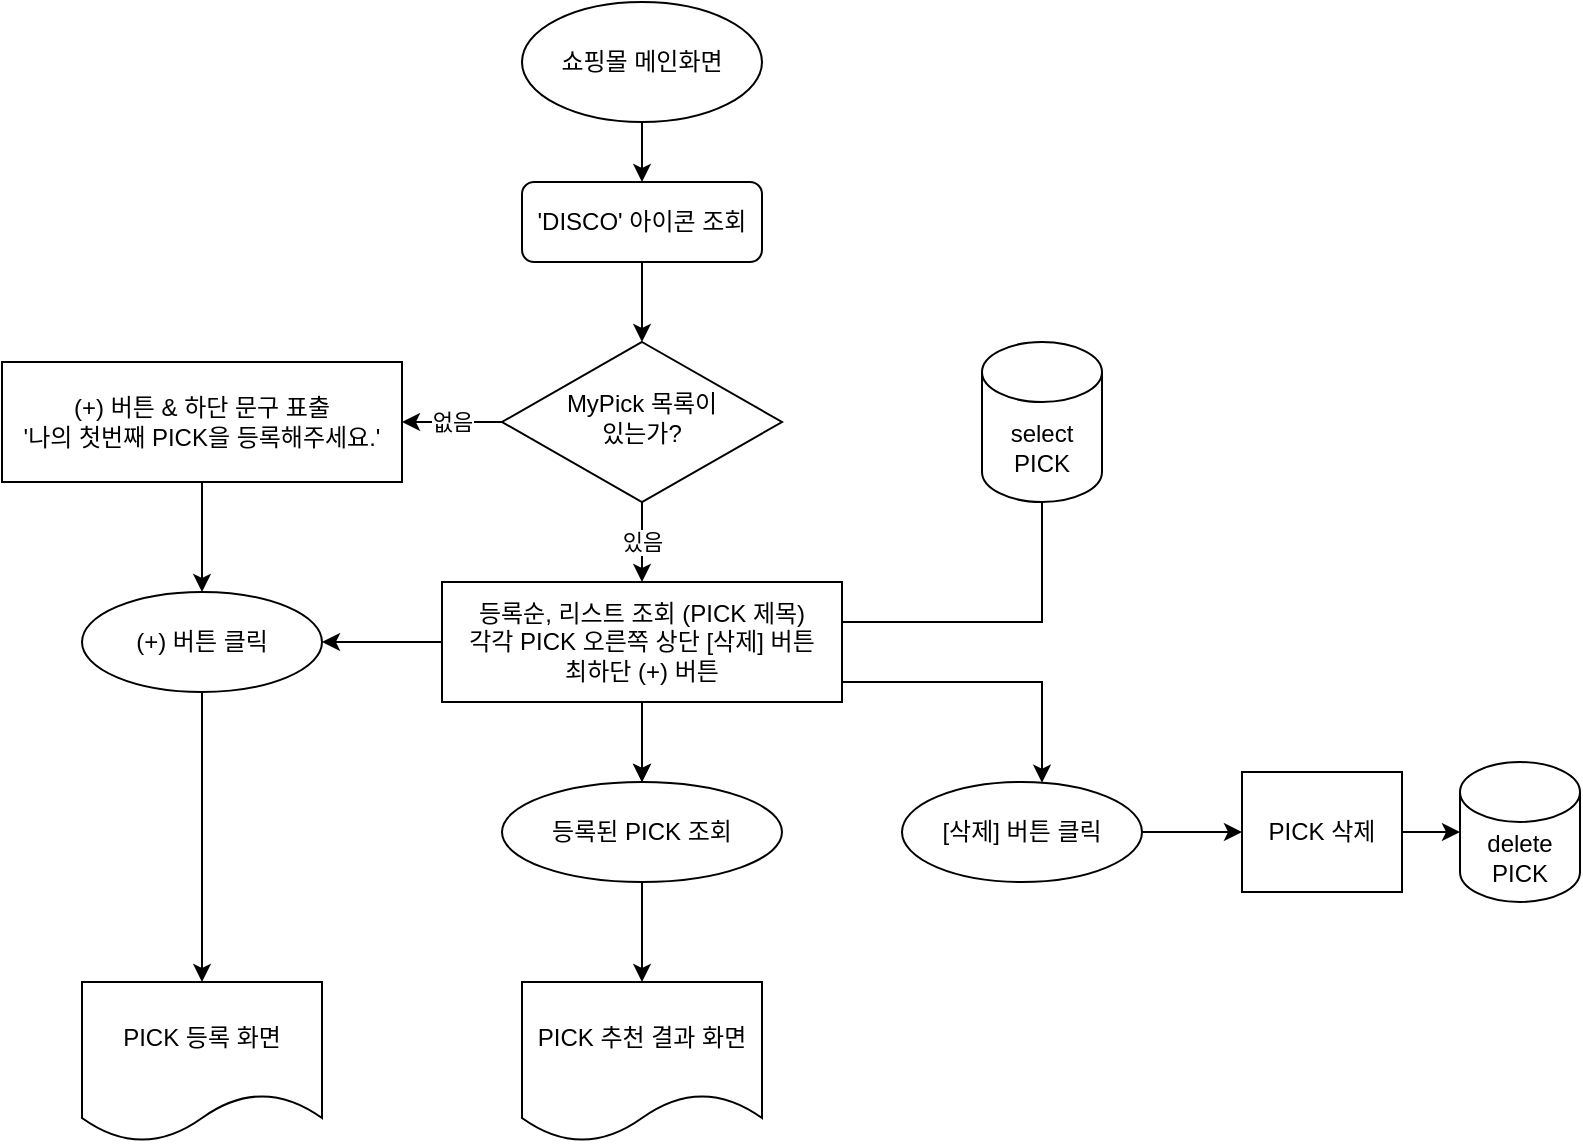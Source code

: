 <mxfile version="21.3.8" type="github" pages="4">
  <diagram id="kpr-IA2haBR3krHxcAvO" name="메인화면">
    <mxGraphModel dx="1235" dy="726" grid="1" gridSize="10" guides="1" tooltips="1" connect="1" arrows="1" fold="1" page="1" pageScale="1" pageWidth="827" pageHeight="1169" math="0" shadow="0">
      <root>
        <mxCell id="0" />
        <mxCell id="1" parent="0" />
        <mxCell id="-rh3x61kSPkjTNnqATJ4-1" value="" style="edgeStyle=orthogonalEdgeStyle;rounded=0;orthogonalLoop=1;jettySize=auto;html=1;" parent="1" source="-rh3x61kSPkjTNnqATJ4-2" target="-rh3x61kSPkjTNnqATJ4-5" edge="1">
          <mxGeometry relative="1" as="geometry" />
        </mxCell>
        <mxCell id="-rh3x61kSPkjTNnqATJ4-2" value="&#39;DISCO&#39; 아이콘 조회" style="rounded=1;whiteSpace=wrap;html=1;fontSize=12;glass=0;strokeWidth=1;shadow=0;" parent="1" vertex="1">
          <mxGeometry x="279" y="120" width="120" height="40" as="geometry" />
        </mxCell>
        <mxCell id="-rh3x61kSPkjTNnqATJ4-3" value="없음" style="edgeStyle=orthogonalEdgeStyle;rounded=0;orthogonalLoop=1;jettySize=auto;html=1;" parent="1" source="-rh3x61kSPkjTNnqATJ4-5" target="-rh3x61kSPkjTNnqATJ4-9" edge="1">
          <mxGeometry relative="1" as="geometry" />
        </mxCell>
        <mxCell id="-rh3x61kSPkjTNnqATJ4-4" value="있음" style="edgeStyle=orthogonalEdgeStyle;rounded=0;orthogonalLoop=1;jettySize=auto;html=1;" parent="1" source="-rh3x61kSPkjTNnqATJ4-5" target="-rh3x61kSPkjTNnqATJ4-13" edge="1">
          <mxGeometry relative="1" as="geometry" />
        </mxCell>
        <mxCell id="-rh3x61kSPkjTNnqATJ4-5" value="MyPick 목록이&lt;br&gt;있는가?" style="rhombus;whiteSpace=wrap;html=1;shadow=0;fontFamily=Helvetica;fontSize=12;align=center;strokeWidth=1;spacing=6;spacingTop=-4;" parent="1" vertex="1">
          <mxGeometry x="269" y="200" width="140" height="80" as="geometry" />
        </mxCell>
        <mxCell id="-rh3x61kSPkjTNnqATJ4-6" value="" style="edgeStyle=orthogonalEdgeStyle;rounded=0;orthogonalLoop=1;jettySize=auto;html=1;" parent="1" source="-rh3x61kSPkjTNnqATJ4-7" target="-rh3x61kSPkjTNnqATJ4-2" edge="1">
          <mxGeometry relative="1" as="geometry" />
        </mxCell>
        <mxCell id="-rh3x61kSPkjTNnqATJ4-7" value="쇼핑몰 메인화면" style="ellipse;whiteSpace=wrap;html=1;" parent="1" vertex="1">
          <mxGeometry x="279" y="30" width="120" height="60" as="geometry" />
        </mxCell>
        <mxCell id="-rh3x61kSPkjTNnqATJ4-8" value="" style="edgeStyle=orthogonalEdgeStyle;rounded=0;orthogonalLoop=1;jettySize=auto;html=1;" parent="1" source="-rh3x61kSPkjTNnqATJ4-9" target="-rh3x61kSPkjTNnqATJ4-21" edge="1">
          <mxGeometry relative="1" as="geometry" />
        </mxCell>
        <mxCell id="-rh3x61kSPkjTNnqATJ4-9" value="(+) 버튼 &amp;amp; 하단 문구 표출&lt;br&gt;&#39;나의 첫번째 PICK을 등록해주세요.&#39;" style="rounded=0;whiteSpace=wrap;html=1;" parent="1" vertex="1">
          <mxGeometry x="19" y="210" width="200" height="60" as="geometry" />
        </mxCell>
        <mxCell id="-rh3x61kSPkjTNnqATJ4-10" value="" style="edgeStyle=orthogonalEdgeStyle;rounded=0;orthogonalLoop=1;jettySize=auto;html=1;" parent="1" source="-rh3x61kSPkjTNnqATJ4-13" target="-rh3x61kSPkjTNnqATJ4-19" edge="1">
          <mxGeometry relative="1" as="geometry" />
        </mxCell>
        <mxCell id="-rh3x61kSPkjTNnqATJ4-11" value="" style="edgeStyle=orthogonalEdgeStyle;rounded=0;orthogonalLoop=1;jettySize=auto;html=1;" parent="1" source="-rh3x61kSPkjTNnqATJ4-13" target="-rh3x61kSPkjTNnqATJ4-21" edge="1">
          <mxGeometry relative="1" as="geometry" />
        </mxCell>
        <mxCell id="-rh3x61kSPkjTNnqATJ4-12" style="edgeStyle=orthogonalEdgeStyle;rounded=0;orthogonalLoop=1;jettySize=auto;html=1;" parent="1" source="-rh3x61kSPkjTNnqATJ4-13" target="-rh3x61kSPkjTNnqATJ4-27" edge="1">
          <mxGeometry relative="1" as="geometry">
            <Array as="points">
              <mxPoint x="539" y="370" />
            </Array>
          </mxGeometry>
        </mxCell>
        <mxCell id="-rh3x61kSPkjTNnqATJ4-13" value="등록순, 리스트 조회 (PICK 제목)&lt;br&gt;각각 PICK 오른쪽 상단 [삭제] 버튼&lt;br&gt;최하단 (+) 버튼" style="rounded=0;whiteSpace=wrap;html=1;" parent="1" vertex="1">
          <mxGeometry x="239" y="320" width="200" height="60" as="geometry" />
        </mxCell>
        <mxCell id="-rh3x61kSPkjTNnqATJ4-14" value="" style="edgeStyle=orthogonalEdgeStyle;rounded=0;orthogonalLoop=1;jettySize=auto;html=1;" parent="1" source="-rh3x61kSPkjTNnqATJ4-15" target="-rh3x61kSPkjTNnqATJ4-16" edge="1">
          <mxGeometry relative="1" as="geometry" />
        </mxCell>
        <mxCell id="-rh3x61kSPkjTNnqATJ4-15" value="PICK 삭제" style="rounded=0;whiteSpace=wrap;html=1;direction=west;" parent="1" vertex="1">
          <mxGeometry x="639" y="415" width="80" height="60" as="geometry" />
        </mxCell>
        <mxCell id="-rh3x61kSPkjTNnqATJ4-16" value="delete&lt;br&gt;PICK" style="shape=cylinder3;whiteSpace=wrap;html=1;boundedLbl=1;backgroundOutline=1;size=15;" parent="1" vertex="1">
          <mxGeometry x="748" y="410" width="60" height="70" as="geometry" />
        </mxCell>
        <mxCell id="-rh3x61kSPkjTNnqATJ4-17" value="" style="edgeStyle=orthogonalEdgeStyle;rounded=0;orthogonalLoop=1;jettySize=auto;html=1;" parent="1" source="-rh3x61kSPkjTNnqATJ4-13" target="-rh3x61kSPkjTNnqATJ4-19" edge="1">
          <mxGeometry relative="1" as="geometry">
            <mxPoint x="339" y="380" as="sourcePoint" />
            <mxPoint x="339" y="540" as="targetPoint" />
          </mxGeometry>
        </mxCell>
        <mxCell id="-rh3x61kSPkjTNnqATJ4-18" value="" style="edgeStyle=orthogonalEdgeStyle;rounded=0;orthogonalLoop=1;jettySize=auto;html=1;" parent="1" source="-rh3x61kSPkjTNnqATJ4-19" target="-rh3x61kSPkjTNnqATJ4-23" edge="1">
          <mxGeometry relative="1" as="geometry" />
        </mxCell>
        <mxCell id="-rh3x61kSPkjTNnqATJ4-19" value="등록된 PICK 조회" style="ellipse;whiteSpace=wrap;html=1;rounded=0;" parent="1" vertex="1">
          <mxGeometry x="269" y="420" width="140" height="50" as="geometry" />
        </mxCell>
        <mxCell id="-rh3x61kSPkjTNnqATJ4-20" value="" style="edgeStyle=orthogonalEdgeStyle;rounded=0;orthogonalLoop=1;jettySize=auto;html=1;" parent="1" source="-rh3x61kSPkjTNnqATJ4-21" target="-rh3x61kSPkjTNnqATJ4-22" edge="1">
          <mxGeometry relative="1" as="geometry" />
        </mxCell>
        <mxCell id="-rh3x61kSPkjTNnqATJ4-21" value="(+) 버튼 클릭" style="ellipse;whiteSpace=wrap;html=1;rounded=0;" parent="1" vertex="1">
          <mxGeometry x="59" y="325" width="120" height="50" as="geometry" />
        </mxCell>
        <mxCell id="-rh3x61kSPkjTNnqATJ4-22" value="PICK 등록 화면" style="shape=document;whiteSpace=wrap;html=1;boundedLbl=1;" parent="1" vertex="1">
          <mxGeometry x="59" y="520" width="120" height="80" as="geometry" />
        </mxCell>
        <mxCell id="-rh3x61kSPkjTNnqATJ4-23" value="PICK 추천 결과 화면" style="shape=document;whiteSpace=wrap;html=1;boundedLbl=1;" parent="1" vertex="1">
          <mxGeometry x="279" y="520" width="120" height="80" as="geometry" />
        </mxCell>
        <mxCell id="-rh3x61kSPkjTNnqATJ4-24" style="edgeStyle=orthogonalEdgeStyle;rounded=0;orthogonalLoop=1;jettySize=auto;html=1;entryX=1;entryY=0;entryDx=0;entryDy=0;endArrow=none;endFill=0;" parent="1" source="-rh3x61kSPkjTNnqATJ4-25" target="-rh3x61kSPkjTNnqATJ4-13" edge="1">
          <mxGeometry relative="1" as="geometry">
            <Array as="points">
              <mxPoint x="539" y="340" />
              <mxPoint x="439" y="340" />
            </Array>
          </mxGeometry>
        </mxCell>
        <mxCell id="-rh3x61kSPkjTNnqATJ4-25" value="select&lt;br&gt;PICK" style="shape=cylinder3;whiteSpace=wrap;html=1;boundedLbl=1;backgroundOutline=1;size=15;" parent="1" vertex="1">
          <mxGeometry x="509" y="200" width="60" height="80" as="geometry" />
        </mxCell>
        <mxCell id="-rh3x61kSPkjTNnqATJ4-26" value="" style="edgeStyle=orthogonalEdgeStyle;rounded=0;orthogonalLoop=1;jettySize=auto;html=1;" parent="1" source="-rh3x61kSPkjTNnqATJ4-27" target="-rh3x61kSPkjTNnqATJ4-15" edge="1">
          <mxGeometry relative="1" as="geometry" />
        </mxCell>
        <mxCell id="-rh3x61kSPkjTNnqATJ4-27" value="[삭제] 버튼 클릭" style="ellipse;whiteSpace=wrap;html=1;" parent="1" vertex="1">
          <mxGeometry x="469" y="420" width="120" height="50" as="geometry" />
        </mxCell>
      </root>
    </mxGraphModel>
  </diagram>
  <diagram id="C5RBs43oDa-KdzZeNtuy" name="PICK 결과">
    <mxGraphModel dx="1235" dy="726" grid="1" gridSize="10" guides="1" tooltips="1" connect="1" arrows="1" fold="1" page="1" pageScale="1" pageWidth="827" pageHeight="1169" math="0" shadow="0">
      <root>
        <mxCell id="WIyWlLk6GJQsqaUBKTNV-0" />
        <mxCell id="WIyWlLk6GJQsqaUBKTNV-1" parent="WIyWlLk6GJQsqaUBKTNV-0" />
        <mxCell id="14-KaN4mjIjUp0y37_WZ-43" value="" style="endArrow=classic;html=1;rounded=0;entryX=0.5;entryY=0;entryDx=0;entryDy=0;" parent="WIyWlLk6GJQsqaUBKTNV-1" edge="1">
          <mxGeometry width="50" height="50" relative="1" as="geometry">
            <mxPoint x="410" y="80" as="sourcePoint" />
            <mxPoint x="410" y="120" as="targetPoint" />
          </mxGeometry>
        </mxCell>
        <mxCell id="14-KaN4mjIjUp0y37_WZ-44" value="My Pick 모달창" style="ellipse;whiteSpace=wrap;html=1;" parent="WIyWlLk6GJQsqaUBKTNV-1" vertex="1">
          <mxGeometry x="350" y="40" width="120" height="40" as="geometry" />
        </mxCell>
        <mxCell id="14-KaN4mjIjUp0y37_WZ-45" value="" style="edgeStyle=orthogonalEdgeStyle;rounded=0;orthogonalLoop=1;jettySize=auto;html=1;" parent="WIyWlLk6GJQsqaUBKTNV-1" source="14-KaN4mjIjUp0y37_WZ-47" target="14-KaN4mjIjUp0y37_WZ-49" edge="1">
          <mxGeometry relative="1" as="geometry" />
        </mxCell>
        <mxCell id="14-KaN4mjIjUp0y37_WZ-46" value="" style="edgeStyle=orthogonalEdgeStyle;rounded=0;orthogonalLoop=1;jettySize=auto;html=1;" parent="WIyWlLk6GJQsqaUBKTNV-1" source="14-KaN4mjIjUp0y37_WZ-47" target="14-KaN4mjIjUp0y37_WZ-53" edge="1">
          <mxGeometry relative="1" as="geometry" />
        </mxCell>
        <mxCell id="14-KaN4mjIjUp0y37_WZ-47" value="My pick 검색결과 &lt;br&gt;데이터 검증" style="rhombus;whiteSpace=wrap;html=1;" parent="WIyWlLk6GJQsqaUBKTNV-1" vertex="1">
          <mxGeometry x="350" y="360" width="120" height="80" as="geometry" />
        </mxCell>
        <mxCell id="14-KaN4mjIjUp0y37_WZ-48" style="edgeStyle=orthogonalEdgeStyle;rounded=0;orthogonalLoop=1;jettySize=auto;html=1;entryX=1;entryY=0.5;entryDx=0;entryDy=0;" parent="WIyWlLk6GJQsqaUBKTNV-1" source="14-KaN4mjIjUp0y37_WZ-49" target="14-KaN4mjIjUp0y37_WZ-51" edge="1">
          <mxGeometry relative="1" as="geometry">
            <Array as="points">
              <mxPoint x="610" y="280" />
            </Array>
          </mxGeometry>
        </mxCell>
        <mxCell id="14-KaN4mjIjUp0y37_WZ-49" value="재검색" style="whiteSpace=wrap;html=1;" parent="WIyWlLk6GJQsqaUBKTNV-1" vertex="1">
          <mxGeometry x="550" y="360" width="120" height="80" as="geometry" />
        </mxCell>
        <mxCell id="14-KaN4mjIjUp0y37_WZ-50" value="" style="edgeStyle=orthogonalEdgeStyle;rounded=0;orthogonalLoop=1;jettySize=auto;html=1;" parent="WIyWlLk6GJQsqaUBKTNV-1" source="14-KaN4mjIjUp0y37_WZ-51" target="14-KaN4mjIjUp0y37_WZ-47" edge="1">
          <mxGeometry relative="1" as="geometry" />
        </mxCell>
        <mxCell id="14-KaN4mjIjUp0y37_WZ-51" value="네이버 클로바 API 통신&lt;br&gt;(상의, 하의, 신발)" style="whiteSpace=wrap;html=1;" parent="WIyWlLk6GJQsqaUBKTNV-1" vertex="1">
          <mxGeometry x="350" y="240" width="120" height="80" as="geometry" />
        </mxCell>
        <mxCell id="14-KaN4mjIjUp0y37_WZ-52" value="" style="edgeStyle=orthogonalEdgeStyle;rounded=0;orthogonalLoop=1;jettySize=auto;html=1;entryX=0.5;entryY=0;entryDx=0;entryDy=0;entryPerimeter=0;" parent="WIyWlLk6GJQsqaUBKTNV-1" source="14-KaN4mjIjUp0y37_WZ-53" target="14-KaN4mjIjUp0y37_WZ-57" edge="1">
          <mxGeometry relative="1" as="geometry">
            <mxPoint x="210" y="480" as="targetPoint" />
            <Array as="points" />
          </mxGeometry>
        </mxCell>
        <mxCell id="14-KaN4mjIjUp0y37_WZ-53" value="My pick 검색 결과&lt;br&gt;(상의, 하의, 신발)" style="whiteSpace=wrap;html=1;" parent="WIyWlLk6GJQsqaUBKTNV-1" vertex="1">
          <mxGeometry x="350" y="480" width="120" height="80" as="geometry" />
        </mxCell>
        <mxCell id="14-KaN4mjIjUp0y37_WZ-54" value="데이터 오류" style="text;html=1;align=center;verticalAlign=middle;resizable=0;points=[];autosize=1;strokeColor=none;fillColor=none;" parent="WIyWlLk6GJQsqaUBKTNV-1" vertex="1">
          <mxGeometry x="470" y="370" width="80" height="30" as="geometry" />
        </mxCell>
        <mxCell id="14-KaN4mjIjUp0y37_WZ-55" value="데이터 성공" style="text;html=1;align=center;verticalAlign=middle;resizable=0;points=[];autosize=1;strokeColor=none;fillColor=none;" parent="WIyWlLk6GJQsqaUBKTNV-1" vertex="1">
          <mxGeometry x="410" y="440" width="80" height="30" as="geometry" />
        </mxCell>
        <mxCell id="14-KaN4mjIjUp0y37_WZ-56" value="" style="edgeStyle=orthogonalEdgeStyle;rounded=0;orthogonalLoop=1;jettySize=auto;html=1;" parent="WIyWlLk6GJQsqaUBKTNV-1" source="14-KaN4mjIjUp0y37_WZ-57" target="14-KaN4mjIjUp0y37_WZ-63" edge="1">
          <mxGeometry relative="1" as="geometry" />
        </mxCell>
        <mxCell id="14-KaN4mjIjUp0y37_WZ-57" value="검색결과&lt;br&gt;select" style="shape=cylinder3;whiteSpace=wrap;html=1;boundedLbl=1;backgroundOutline=1;size=15;" parent="WIyWlLk6GJQsqaUBKTNV-1" vertex="1">
          <mxGeometry x="380" y="600" width="60" height="80" as="geometry" />
        </mxCell>
        <mxCell id="14-KaN4mjIjUp0y37_WZ-58" value="검색 결과의 각 카테고리 별 브랜드 명 노출" style="whiteSpace=wrap;html=1;" parent="WIyWlLk6GJQsqaUBKTNV-1" vertex="1">
          <mxGeometry x="550" y="720" width="120" height="80" as="geometry" />
        </mxCell>
        <mxCell id="14-KaN4mjIjUp0y37_WZ-59" value="" style="edgeStyle=orthogonalEdgeStyle;rounded=0;orthogonalLoop=1;jettySize=auto;html=1;" parent="WIyWlLk6GJQsqaUBKTNV-1" source="14-KaN4mjIjUp0y37_WZ-60" target="14-KaN4mjIjUp0y37_WZ-51" edge="1">
          <mxGeometry relative="1" as="geometry" />
        </mxCell>
        <mxCell id="14-KaN4mjIjUp0y37_WZ-60" value="My Pick List 선택" style="whiteSpace=wrap;html=1;" parent="WIyWlLk6GJQsqaUBKTNV-1" vertex="1">
          <mxGeometry x="350" y="120" width="120" height="80" as="geometry" />
        </mxCell>
        <mxCell id="14-KaN4mjIjUp0y37_WZ-61" value="검색 결과의&amp;nbsp;&lt;br&gt;이미지 노출" style="whiteSpace=wrap;html=1;" parent="WIyWlLk6GJQsqaUBKTNV-1" vertex="1">
          <mxGeometry x="150" y="720" width="120" height="80" as="geometry" />
        </mxCell>
        <mxCell id="14-KaN4mjIjUp0y37_WZ-62" value="" style="edgeStyle=orthogonalEdgeStyle;rounded=0;orthogonalLoop=1;jettySize=auto;html=1;" parent="WIyWlLk6GJQsqaUBKTNV-1" source="14-KaN4mjIjUp0y37_WZ-63" edge="1">
          <mxGeometry relative="1" as="geometry">
            <mxPoint x="410" y="880" as="targetPoint" />
          </mxGeometry>
        </mxCell>
        <mxCell id="14-KaN4mjIjUp0y37_WZ-63" value="검색 결과의 &lt;br&gt;금액의 합 노출" style="whiteSpace=wrap;html=1;" parent="WIyWlLk6GJQsqaUBKTNV-1" vertex="1">
          <mxGeometry x="350" y="720" width="120" height="80" as="geometry" />
        </mxCell>
        <mxCell id="14-KaN4mjIjUp0y37_WZ-64" value="" style="edgeStyle=orthogonalEdgeStyle;rounded=0;orthogonalLoop=1;jettySize=auto;html=1;exitX=0;exitY=0.5;exitDx=0;exitDy=0;exitPerimeter=0;" parent="WIyWlLk6GJQsqaUBKTNV-1" source="14-KaN4mjIjUp0y37_WZ-57" edge="1">
          <mxGeometry relative="1" as="geometry">
            <mxPoint x="209.5" y="680" as="sourcePoint" />
            <mxPoint x="209.5" y="720" as="targetPoint" />
          </mxGeometry>
        </mxCell>
        <mxCell id="14-KaN4mjIjUp0y37_WZ-65" value="" style="edgeStyle=orthogonalEdgeStyle;rounded=0;orthogonalLoop=1;jettySize=auto;html=1;exitX=1;exitY=0.5;exitDx=0;exitDy=0;exitPerimeter=0;" parent="WIyWlLk6GJQsqaUBKTNV-1" source="14-KaN4mjIjUp0y37_WZ-57" edge="1">
          <mxGeometry relative="1" as="geometry">
            <mxPoint x="780.5" y="640" as="sourcePoint" />
            <mxPoint x="610" y="720" as="targetPoint" />
          </mxGeometry>
        </mxCell>
        <mxCell id="14-KaN4mjIjUp0y37_WZ-66" value="" style="edgeStyle=orthogonalEdgeStyle;rounded=0;orthogonalLoop=1;jettySize=auto;html=1;exitX=0.5;exitY=1;exitDx=0;exitDy=0;" parent="WIyWlLk6GJQsqaUBKTNV-1" source="14-KaN4mjIjUp0y37_WZ-61" edge="1">
          <mxGeometry relative="1" as="geometry">
            <mxPoint x="400.5" y="840" as="sourcePoint" />
            <mxPoint x="410" y="880" as="targetPoint" />
            <Array as="points">
              <mxPoint x="210" y="840" />
              <mxPoint x="410" y="840" />
            </Array>
          </mxGeometry>
        </mxCell>
        <mxCell id="14-KaN4mjIjUp0y37_WZ-67" value="" style="edgeStyle=orthogonalEdgeStyle;rounded=0;orthogonalLoop=1;jettySize=auto;html=1;exitX=0.5;exitY=1;exitDx=0;exitDy=0;" parent="WIyWlLk6GJQsqaUBKTNV-1" source="14-KaN4mjIjUp0y37_WZ-58" edge="1">
          <mxGeometry relative="1" as="geometry">
            <mxPoint x="220" y="810" as="sourcePoint" />
            <mxPoint x="410" y="880" as="targetPoint" />
            <Array as="points">
              <mxPoint x="610" y="840" />
              <mxPoint x="410" y="840" />
            </Array>
          </mxGeometry>
        </mxCell>
        <mxCell id="14-KaN4mjIjUp0y37_WZ-68" value="" style="edgeStyle=orthogonalEdgeStyle;rounded=0;orthogonalLoop=1;jettySize=auto;html=1;" parent="WIyWlLk6GJQsqaUBKTNV-1" target="14-KaN4mjIjUp0y37_WZ-72" edge="1">
          <mxGeometry relative="1" as="geometry">
            <mxPoint x="410" y="960" as="sourcePoint" />
          </mxGeometry>
        </mxCell>
        <mxCell id="14-KaN4mjIjUp0y37_WZ-69" value="" style="edgeStyle=orthogonalEdgeStyle;rounded=0;orthogonalLoop=1;jettySize=auto;html=1;" parent="WIyWlLk6GJQsqaUBKTNV-1" source="14-KaN4mjIjUp0y37_WZ-72" target="14-KaN4mjIjUp0y37_WZ-74" edge="1">
          <mxGeometry relative="1" as="geometry" />
        </mxCell>
        <mxCell id="14-KaN4mjIjUp0y37_WZ-70" value="" style="edgeStyle=orthogonalEdgeStyle;rounded=0;orthogonalLoop=1;jettySize=auto;html=1;" parent="WIyWlLk6GJQsqaUBKTNV-1" source="14-KaN4mjIjUp0y37_WZ-72" target="14-KaN4mjIjUp0y37_WZ-75" edge="1">
          <mxGeometry relative="1" as="geometry" />
        </mxCell>
        <mxCell id="14-KaN4mjIjUp0y37_WZ-71" value="" style="edgeStyle=orthogonalEdgeStyle;rounded=0;orthogonalLoop=1;jettySize=auto;html=1;" parent="WIyWlLk6GJQsqaUBKTNV-1" source="14-KaN4mjIjUp0y37_WZ-72" target="14-KaN4mjIjUp0y37_WZ-73" edge="1">
          <mxGeometry relative="1" as="geometry" />
        </mxCell>
        <mxCell id="14-KaN4mjIjUp0y37_WZ-72" value="구매하기 버튼" style="rhombus;whiteSpace=wrap;html=1;" parent="WIyWlLk6GJQsqaUBKTNV-1" vertex="1">
          <mxGeometry x="350" y="1000" width="120" height="80" as="geometry" />
        </mxCell>
        <mxCell id="14-KaN4mjIjUp0y37_WZ-73" value="My pick 검색결과&lt;br style=&quot;border-color: var(--border-color);&quot;&gt;노출" style="shape=document;whiteSpace=wrap;html=1;boundedLbl=1;" parent="WIyWlLk6GJQsqaUBKTNV-1" vertex="1">
          <mxGeometry x="350" y="880" width="120" height="80" as="geometry" />
        </mxCell>
        <mxCell id="14-KaN4mjIjUp0y37_WZ-74" value="장바구니로 이동" style="whiteSpace=wrap;html=1;" parent="WIyWlLk6GJQsqaUBKTNV-1" vertex="1">
          <mxGeometry x="550" y="1010" width="120" height="60" as="geometry" />
        </mxCell>
        <mxCell id="14-KaN4mjIjUp0y37_WZ-75" value="모달 창 닫기" style="whiteSpace=wrap;html=1;" parent="WIyWlLk6GJQsqaUBKTNV-1" vertex="1">
          <mxGeometry x="150" y="1010" width="120" height="60" as="geometry" />
        </mxCell>
        <mxCell id="14-KaN4mjIjUp0y37_WZ-76" value="닫기" style="text;html=1;align=center;verticalAlign=middle;resizable=0;points=[];autosize=1;strokeColor=none;fillColor=none;" parent="WIyWlLk6GJQsqaUBKTNV-1" vertex="1">
          <mxGeometry x="290" y="1008" width="40" height="30" as="geometry" />
        </mxCell>
        <mxCell id="14-KaN4mjIjUp0y37_WZ-77" value="구매하기" style="text;html=1;align=center;verticalAlign=middle;resizable=0;points=[];autosize=1;strokeColor=none;fillColor=none;" parent="WIyWlLk6GJQsqaUBKTNV-1" vertex="1">
          <mxGeometry x="465" y="1008" width="70" height="30" as="geometry" />
        </mxCell>
      </root>
    </mxGraphModel>
  </diagram>
  <diagram id="EHQ36OCqFVOMpNiPQEqM" name="PICK 생성">
    <mxGraphModel dx="1500" dy="881" grid="1" gridSize="10" guides="1" tooltips="1" connect="1" arrows="1" fold="1" page="1" pageScale="1" pageWidth="827" pageHeight="1169" math="0" shadow="0">
      <root>
        <mxCell id="0" />
        <mxCell id="1" parent="0" />
        <mxCell id="WBp130TVGHodssC1oJp1-28" value="" style="endArrow=classic;html=1;rounded=0;entryX=0.5;entryY=0;entryDx=0;entryDy=0;" parent="1" target="WBp130TVGHodssC1oJp1-30" edge="1">
          <mxGeometry width="50" height="50" relative="1" as="geometry">
            <mxPoint x="440" y="130" as="sourcePoint" />
            <mxPoint x="434" y="170" as="targetPoint" />
          </mxGeometry>
        </mxCell>
        <mxCell id="WBp130TVGHodssC1oJp1-29" value="My PICK" style="ellipse;whiteSpace=wrap;html=1;" parent="1" vertex="1">
          <mxGeometry x="380" y="90" width="120" height="40" as="geometry" />
        </mxCell>
        <mxCell id="WBp130TVGHodssC1oJp1-30" value="추가하기 버튼 클릭" style="rounded=1;whiteSpace=wrap;html=1;" parent="1" vertex="1">
          <mxGeometry x="380" y="170" width="120" height="40" as="geometry" />
        </mxCell>
        <mxCell id="WBp130TVGHodssC1oJp1-31" value="" style="endArrow=classic;html=1;rounded=0;" parent="1" source="WBp130TVGHodssC1oJp1-47" edge="1">
          <mxGeometry width="50" height="50" relative="1" as="geometry">
            <mxPoint x="440" y="210" as="sourcePoint" />
            <mxPoint x="440.5" y="250" as="targetPoint" />
          </mxGeometry>
        </mxCell>
        <mxCell id="WBp130TVGHodssC1oJp1-32" value="" style="edgeStyle=orthogonalEdgeStyle;rounded=0;orthogonalLoop=1;jettySize=auto;html=1;exitX=1;exitY=0.5;exitDx=0;exitDy=0;entryX=-0.083;entryY=0.588;entryDx=0;entryDy=0;entryPerimeter=0;" parent="1" source="WBp130TVGHodssC1oJp1-30" target="WBp130TVGHodssC1oJp1-43" edge="1">
          <mxGeometry relative="1" as="geometry">
            <mxPoint x="650" y="190" as="targetPoint" />
          </mxGeometry>
        </mxCell>
        <mxCell id="WBp130TVGHodssC1oJp1-33" value="변경된 값 존재?" style="rhombus;whiteSpace=wrap;html=1;" parent="1" vertex="1">
          <mxGeometry x="195" y="230" width="120" height="80" as="geometry" />
        </mxCell>
        <mxCell id="WBp130TVGHodssC1oJp1-34" value="" style="edgeStyle=orthogonalEdgeStyle;rounded=0;orthogonalLoop=1;jettySize=auto;html=1;fontSize=11;entryX=0.5;entryY=0;entryDx=0;entryDy=0;exitX=0;exitY=0.5;exitDx=0;exitDy=0;" parent="1" source="WBp130TVGHodssC1oJp1-33" target="WBp130TVGHodssC1oJp1-35" edge="1">
          <mxGeometry relative="1" as="geometry">
            <mxPoint x="110" y="230" as="sourcePoint" />
            <mxPoint x="120" y="260" as="targetPoint" />
          </mxGeometry>
        </mxCell>
        <mxCell id="WBp130TVGHodssC1oJp1-35" value="없다." style="whiteSpace=wrap;html=1;" parent="1" vertex="1">
          <mxGeometry x="40" y="360" width="120" height="60" as="geometry" />
        </mxCell>
        <mxCell id="WBp130TVGHodssC1oJp1-36" value="" style="edgeStyle=orthogonalEdgeStyle;rounded=0;orthogonalLoop=1;jettySize=auto;html=1;fontSize=11;exitX=0.5;exitY=1;exitDx=0;exitDy=0;entryX=0.5;entryY=0;entryDx=0;entryDy=0;" parent="1" source="WBp130TVGHodssC1oJp1-38" target="WBp130TVGHodssC1oJp1-51" edge="1">
          <mxGeometry relative="1" as="geometry" />
        </mxCell>
        <mxCell id="WBp130TVGHodssC1oJp1-37" value="" style="edgeStyle=orthogonalEdgeStyle;rounded=0;orthogonalLoop=1;jettySize=auto;html=1;exitX=1;exitY=0.375;exitDx=0;exitDy=0;entryX=0;entryY=0.5;entryDx=0;entryDy=0;exitPerimeter=0;" parent="1" source="WBp130TVGHodssC1oJp1-59" target="WBp130TVGHodssC1oJp1-64" edge="1">
          <mxGeometry relative="1" as="geometry">
            <mxPoint x="960" y="500" as="sourcePoint" />
            <mxPoint x="870" y="340" as="targetPoint" />
          </mxGeometry>
        </mxCell>
        <mxCell id="WBp130TVGHodssC1oJp1-38" value="&#39;종료하시겠습니까?&#39;&lt;br style=&quot;border-color: var(--border-color);&quot;&gt;alert창 생성" style="rhombus;whiteSpace=wrap;html=1;" parent="1" vertex="1">
          <mxGeometry x="210" y="490" width="90" height="80" as="geometry" />
        </mxCell>
        <mxCell id="WBp130TVGHodssC1oJp1-39" value="예" style="text;html=1;strokeColor=none;fillColor=none;align=center;verticalAlign=middle;whiteSpace=wrap;rounded=0;fontSize=11;" parent="1" vertex="1">
          <mxGeometry x="240" y="580" width="60" height="30" as="geometry" />
        </mxCell>
        <mxCell id="WBp130TVGHodssC1oJp1-40" value="" style="edgeStyle=orthogonalEdgeStyle;rounded=0;orthogonalLoop=1;jettySize=auto;html=1;fontSize=11;exitX=0.5;exitY=1;exitDx=0;exitDy=0;entryX=0.5;entryY=0;entryDx=0;entryDy=0;exitPerimeter=0;" parent="1" source="WBp130TVGHodssC1oJp1-43" target="WBp130TVGHodssC1oJp1-59" edge="1">
          <mxGeometry relative="1" as="geometry">
            <mxPoint x="700" y="220" as="sourcePoint" />
            <mxPoint x="692" y="310" as="targetPoint" />
          </mxGeometry>
        </mxCell>
        <mxCell id="WBp130TVGHodssC1oJp1-41" value="validation &lt;br&gt;체크" style="rhombus;whiteSpace=wrap;html=1;" parent="1" vertex="1">
          <mxGeometry x="900" y="505" width="80" height="80" as="geometry" />
        </mxCell>
        <mxCell id="WBp130TVGHodssC1oJp1-42" value="통과" style="text;html=1;strokeColor=none;fillColor=none;align=center;verticalAlign=middle;whiteSpace=wrap;rounded=0;fontSize=11;" parent="1" vertex="1">
          <mxGeometry x="964" y="515" width="96" height="30" as="geometry" />
        </mxCell>
        <mxCell id="WBp130TVGHodssC1oJp1-43" value="DB&lt;br&gt;조회" style="shape=cylinder3;whiteSpace=wrap;html=1;boundedLbl=1;backgroundOutline=1;size=15;fontSize=11;" parent="1" vertex="1">
          <mxGeometry x="670" y="145" width="60" height="77" as="geometry" />
        </mxCell>
        <mxCell id="WBp130TVGHodssC1oJp1-44" value="" style="edgeStyle=orthogonalEdgeStyle;rounded=0;orthogonalLoop=1;jettySize=auto;html=1;fontSize=11;entryX=0.5;entryY=0;entryDx=0;entryDy=0;exitX=0.5;exitY=1;exitDx=0;exitDy=0;" parent="1" source="WBp130TVGHodssC1oJp1-33" target="WBp130TVGHodssC1oJp1-45" edge="1">
          <mxGeometry relative="1" as="geometry">
            <mxPoint x="550" y="390" as="targetPoint" />
          </mxGeometry>
        </mxCell>
        <mxCell id="WBp130TVGHodssC1oJp1-45" value="있다." style="whiteSpace=wrap;html=1;" parent="1" vertex="1">
          <mxGeometry x="195" y="360" width="120" height="60" as="geometry" />
        </mxCell>
        <mxCell id="WBp130TVGHodssC1oJp1-46" value="" style="endArrow=classic;html=1;rounded=0;" parent="1" target="WBp130TVGHodssC1oJp1-47" edge="1">
          <mxGeometry width="50" height="50" relative="1" as="geometry">
            <mxPoint x="440" y="210" as="sourcePoint" />
            <mxPoint x="440.5" y="250" as="targetPoint" />
          </mxGeometry>
        </mxCell>
        <mxCell id="WBp130TVGHodssC1oJp1-47" value="X버튼 클릭" style="rounded=1;whiteSpace=wrap;html=1;" parent="1" vertex="1">
          <mxGeometry x="380" y="250" width="120" height="40" as="geometry" />
        </mxCell>
        <mxCell id="WBp130TVGHodssC1oJp1-48" value="화면 창 close" style="shape=document;whiteSpace=wrap;html=1;boundedLbl=1;" parent="1" vertex="1">
          <mxGeometry x="40" y="490" width="120" height="80" as="geometry" />
        </mxCell>
        <mxCell id="WBp130TVGHodssC1oJp1-49" value="" style="edgeStyle=orthogonalEdgeStyle;rounded=0;orthogonalLoop=1;jettySize=auto;html=1;fontSize=11;entryX=0.5;entryY=0;entryDx=0;entryDy=0;exitX=0.5;exitY=1;exitDx=0;exitDy=0;" parent="1" source="WBp130TVGHodssC1oJp1-35" target="WBp130TVGHodssC1oJp1-48" edge="1">
          <mxGeometry relative="1" as="geometry">
            <mxPoint x="205" y="280" as="sourcePoint" />
            <mxPoint x="140" y="370" as="targetPoint" />
          </mxGeometry>
        </mxCell>
        <mxCell id="WBp130TVGHodssC1oJp1-50" value="" style="edgeStyle=orthogonalEdgeStyle;rounded=0;orthogonalLoop=1;jettySize=auto;html=1;fontSize=11;entryX=0.5;entryY=0;entryDx=0;entryDy=0;exitX=0.5;exitY=1;exitDx=0;exitDy=0;" parent="1" source="WBp130TVGHodssC1oJp1-45" edge="1">
          <mxGeometry relative="1" as="geometry">
            <mxPoint x="255" y="490" as="targetPoint" />
            <mxPoint x="280" y="450" as="sourcePoint" />
          </mxGeometry>
        </mxCell>
        <mxCell id="WBp130TVGHodssC1oJp1-51" value="화면 창 close" style="shape=document;whiteSpace=wrap;html=1;boundedLbl=1;" parent="1" vertex="1">
          <mxGeometry x="195" y="630" width="120" height="80" as="geometry" />
        </mxCell>
        <mxCell id="WBp130TVGHodssC1oJp1-52" value="" style="edgeStyle=orthogonalEdgeStyle;rounded=0;orthogonalLoop=1;jettySize=auto;html=1;fontSize=11;exitX=1;exitY=0.5;exitDx=0;exitDy=0;" parent="1" source="WBp130TVGHodssC1oJp1-38" edge="1">
          <mxGeometry relative="1" as="geometry">
            <Array as="points">
              <mxPoint x="365" y="530" />
            </Array>
            <mxPoint x="309.5" y="529.5" as="sourcePoint" />
            <mxPoint x="386.5" y="529.5" as="targetPoint" />
          </mxGeometry>
        </mxCell>
        <mxCell id="WBp130TVGHodssC1oJp1-53" value="아니오" style="text;html=1;strokeColor=none;fillColor=none;align=center;verticalAlign=middle;whiteSpace=wrap;rounded=0;fontSize=11;" parent="1" vertex="1">
          <mxGeometry x="300" y="530" width="60" height="30" as="geometry" />
        </mxCell>
        <mxCell id="WBp130TVGHodssC1oJp1-54" value="alert 창 종료" style="shape=document;whiteSpace=wrap;html=1;boundedLbl=1;" parent="1" vertex="1">
          <mxGeometry x="386" y="490" width="120" height="80" as="geometry" />
        </mxCell>
        <mxCell id="WBp130TVGHodssC1oJp1-55" value="" style="edgeStyle=orthogonalEdgeStyle;rounded=0;orthogonalLoop=1;jettySize=auto;html=1;exitX=0;exitY=0.5;exitDx=0;exitDy=0;entryX=1;entryY=0.5;entryDx=0;entryDy=0;" parent="1" source="WBp130TVGHodssC1oJp1-47" target="WBp130TVGHodssC1oJp1-33" edge="1">
          <mxGeometry relative="1" as="geometry">
            <mxPoint x="430" y="325" as="sourcePoint" />
            <mxPoint x="597" y="465" as="targetPoint" />
          </mxGeometry>
        </mxCell>
        <mxCell id="WBp130TVGHodssC1oJp1-56" value="조회" style="swimlane;whiteSpace=wrap;html=1;fillColor=#dae8fc;strokeColor=#6c8ebf;" parent="1" vertex="1">
          <mxGeometry x="840" y="30" width="144" height="100" as="geometry" />
        </mxCell>
        <mxCell id="WBp130TVGHodssC1oJp1-57" value="&lt;ul&gt;&lt;li&gt;연령대 코드&lt;/li&gt;&lt;li&gt;선호스타일 코드&lt;/li&gt;&lt;/ul&gt;" style="text;html=1;align=left;verticalAlign=middle;resizable=0;points=[];autosize=1;strokeColor=none;fillColor=none;" parent="WBp130TVGHodssC1oJp1-56" vertex="1">
          <mxGeometry x="-14" y="30" width="150" height="70" as="geometry" />
        </mxCell>
        <mxCell id="WBp130TVGHodssC1oJp1-58" value="" style="shape=flexArrow;endArrow=classic;html=1;rounded=0;" parent="1" edge="1">
          <mxGeometry width="50" height="50" relative="1" as="geometry">
            <mxPoint x="770" y="150" as="sourcePoint" />
            <mxPoint x="830" y="90" as="targetPoint" />
          </mxGeometry>
        </mxCell>
        <mxCell id="WBp130TVGHodssC1oJp1-59" value="조회 데이터 출력" style="shape=document;whiteSpace=wrap;html=1;boundedLbl=1;" parent="1" vertex="1">
          <mxGeometry x="640" y="310" width="120" height="80" as="geometry" />
        </mxCell>
        <mxCell id="WBp130TVGHodssC1oJp1-60" value="저장하기 버튼 클릭" style="rounded=1;whiteSpace=wrap;html=1;" parent="1" vertex="1">
          <mxGeometry x="880" y="410" width="120" height="40" as="geometry" />
        </mxCell>
        <mxCell id="WBp130TVGHodssC1oJp1-61" value="" style="shape=flexArrow;endArrow=classic;html=1;rounded=0;" parent="1" edge="1">
          <mxGeometry width="50" height="50" relative="1" as="geometry">
            <mxPoint x="976" y="310" as="sourcePoint" />
            <mxPoint x="1036" y="250" as="targetPoint" />
          </mxGeometry>
        </mxCell>
        <mxCell id="WBp130TVGHodssC1oJp1-62" value="입력항목" style="swimlane;whiteSpace=wrap;html=1;fillColor=#dae8fc;strokeColor=#6c8ebf;startSize=23;" parent="1" vertex="1">
          <mxGeometry x="1050" y="130" width="170" height="110" as="geometry" />
        </mxCell>
        <mxCell id="WBp130TVGHodssC1oJp1-63" value="&lt;ul&gt;&lt;li&gt;Pick명&lt;/li&gt;&lt;li&gt;선호브랜드&lt;/li&gt;&lt;li&gt;상의, 하의, 신발 예산&lt;/li&gt;&lt;li&gt;연령대&lt;/li&gt;&lt;li&gt;선호스타일&lt;/li&gt;&lt;/ul&gt;" style="text;html=1;align=left;verticalAlign=middle;resizable=0;points=[];autosize=1;strokeColor=none;fillColor=none;" parent="WBp130TVGHodssC1oJp1-62" vertex="1">
          <mxGeometry x="-14" y="10" width="180" height="110" as="geometry" />
        </mxCell>
        <mxCell id="WBp130TVGHodssC1oJp1-64" value="항목 입력" style="rounded=1;whiteSpace=wrap;html=1;" parent="1" vertex="1">
          <mxGeometry x="880" y="320" width="120" height="40" as="geometry" />
        </mxCell>
        <mxCell id="WBp130TVGHodssC1oJp1-65" value="" style="edgeStyle=orthogonalEdgeStyle;rounded=0;orthogonalLoop=1;jettySize=auto;html=1;exitX=0.5;exitY=1;exitDx=0;exitDy=0;entryX=0.5;entryY=0;entryDx=0;entryDy=0;" parent="1" source="WBp130TVGHodssC1oJp1-64" target="WBp130TVGHodssC1oJp1-60" edge="1">
          <mxGeometry relative="1" as="geometry">
            <mxPoint x="780" y="390" as="sourcePoint" />
            <mxPoint x="900" y="390" as="targetPoint" />
          </mxGeometry>
        </mxCell>
        <mxCell id="WBp130TVGHodssC1oJp1-66" value="" style="edgeStyle=orthogonalEdgeStyle;rounded=0;orthogonalLoop=1;jettySize=auto;html=1;exitX=0.5;exitY=1;exitDx=0;exitDy=0;entryX=0.5;entryY=0;entryDx=0;entryDy=0;" parent="1" source="WBp130TVGHodssC1oJp1-60" target="WBp130TVGHodssC1oJp1-41" edge="1">
          <mxGeometry relative="1" as="geometry">
            <mxPoint x="950" y="370" as="sourcePoint" />
            <mxPoint x="950" y="420" as="targetPoint" />
          </mxGeometry>
        </mxCell>
        <mxCell id="WBp130TVGHodssC1oJp1-67" value="" style="edgeStyle=orthogonalEdgeStyle;rounded=0;orthogonalLoop=1;jettySize=auto;html=1;exitX=1;exitY=0.5;exitDx=0;exitDy=0;entryX=0;entryY=0.5;entryDx=0;entryDy=0;" parent="1" source="WBp130TVGHodssC1oJp1-41" edge="1">
          <mxGeometry relative="1" as="geometry">
            <mxPoint x="950" y="460" as="sourcePoint" />
            <mxPoint x="1070" y="545" as="targetPoint" />
          </mxGeometry>
        </mxCell>
        <mxCell id="WBp130TVGHodssC1oJp1-68" value="통과X" style="text;html=1;strokeColor=none;fillColor=none;align=center;verticalAlign=middle;whiteSpace=wrap;rounded=0;fontSize=11;" parent="1" vertex="1">
          <mxGeometry x="847" y="610" width="96" height="30" as="geometry" />
        </mxCell>
        <mxCell id="WBp130TVGHodssC1oJp1-69" value="" style="shape=flexArrow;endArrow=classic;html=1;rounded=0;" parent="1" edge="1">
          <mxGeometry width="50" height="50" relative="1" as="geometry">
            <mxPoint x="970" y="580" as="sourcePoint" />
            <mxPoint x="1040" y="650" as="targetPoint" />
          </mxGeometry>
        </mxCell>
        <mxCell id="WBp130TVGHodssC1oJp1-70" value="저장 시 체크" style="swimlane;whiteSpace=wrap;html=1;fillColor=#d5e8d4;strokeColor=#82b366;startSize=23;" parent="1" vertex="1">
          <mxGeometry x="1050" y="660" width="216" height="120" as="geometry" />
        </mxCell>
        <mxCell id="WBp130TVGHodssC1oJp1-71" value="&lt;ul&gt;&lt;li&gt;Pick명 입력여부&lt;/li&gt;&lt;li&gt;선호브랜드 입력여부&amp;nbsp;&lt;/li&gt;&lt;li&gt;상의, 하의, 신발 예산 &amp;gt; 0&lt;/li&gt;&lt;li&gt;연령대 입력여부 (default 30대)&lt;/li&gt;&lt;li&gt;선호스타일 선택건수 &amp;gt; 1&lt;/li&gt;&lt;/ul&gt;" style="text;html=1;align=left;verticalAlign=middle;resizable=0;points=[];autosize=1;strokeColor=none;fillColor=none;" parent="WBp130TVGHodssC1oJp1-70" vertex="1">
          <mxGeometry x="-14" y="10" width="230" height="110" as="geometry" />
        </mxCell>
        <mxCell id="WBp130TVGHodssC1oJp1-72" value="" style="edgeStyle=orthogonalEdgeStyle;rounded=0;orthogonalLoop=1;jettySize=auto;html=1;exitX=0.5;exitY=1;exitDx=0;exitDy=0;" parent="1" source="WBp130TVGHodssC1oJp1-41" edge="1">
          <mxGeometry relative="1" as="geometry">
            <mxPoint x="939.5" y="625" as="sourcePoint" />
            <mxPoint x="830" y="340" as="targetPoint" />
            <Array as="points">
              <mxPoint x="940" y="640" />
              <mxPoint x="831" y="640" />
            </Array>
          </mxGeometry>
        </mxCell>
        <mxCell id="WBp130TVGHodssC1oJp1-73" value="DB&lt;br&gt;저장" style="shape=cylinder3;whiteSpace=wrap;html=1;boundedLbl=1;backgroundOutline=1;size=15;fontSize=11;" parent="1" vertex="1">
          <mxGeometry x="1070" y="503" width="60" height="77" as="geometry" />
        </mxCell>
        <mxCell id="WBp130TVGHodssC1oJp1-74" value="" style="edgeStyle=orthogonalEdgeStyle;rounded=0;orthogonalLoop=1;jettySize=auto;html=1;exitX=1;exitY=0.375;exitDx=0;exitDy=0;entryX=0;entryY=0.5;entryDx=0;entryDy=0;exitPerimeter=0;" parent="1" target="WBp130TVGHodssC1oJp1-75" edge="1">
          <mxGeometry relative="1" as="geometry">
            <mxPoint x="1000" y="339.5" as="sourcePoint" />
            <mxPoint x="1120" y="339.5" as="targetPoint" />
          </mxGeometry>
        </mxCell>
        <mxCell id="WBp130TVGHodssC1oJp1-75" value="상의/하의/신발&lt;br&gt;예산 조정" style="rounded=1;whiteSpace=wrap;html=1;" parent="1" vertex="1">
          <mxGeometry x="1098" y="320" width="120" height="40" as="geometry" />
        </mxCell>
        <mxCell id="WBp130TVGHodssC1oJp1-76" value="총 합산 예산&lt;br&gt;자동 계산" style="whiteSpace=wrap;html=1;" parent="1" vertex="1">
          <mxGeometry x="1290" y="310" width="120" height="60" as="geometry" />
        </mxCell>
        <mxCell id="WBp130TVGHodssC1oJp1-77" value="" style="edgeStyle=orthogonalEdgeStyle;rounded=0;orthogonalLoop=1;jettySize=auto;html=1;exitX=1;exitY=0.5;exitDx=0;exitDy=0;entryX=0;entryY=0.5;entryDx=0;entryDy=0;" parent="1" source="WBp130TVGHodssC1oJp1-75" target="WBp130TVGHodssC1oJp1-76" edge="1">
          <mxGeometry relative="1" as="geometry">
            <mxPoint x="1010" y="389" as="sourcePoint" />
            <mxPoint x="1108" y="389.5" as="targetPoint" />
          </mxGeometry>
        </mxCell>
        <mxCell id="WBp130TVGHodssC1oJp1-78" value="공통코드" style="shape=table;startSize=30;container=1;collapsible=1;childLayout=tableLayout;fixedRows=1;rowLines=0;fontStyle=1;align=center;resizeLast=1;html=1;" parent="1" vertex="1">
          <mxGeometry x="165" y="861" width="180" height="120" as="geometry">
            <mxRectangle x="145" y="30" width="90" height="30" as="alternateBounds" />
          </mxGeometry>
        </mxCell>
        <mxCell id="WBp130TVGHodssC1oJp1-79" value="" style="shape=tableRow;horizontal=0;startSize=0;swimlaneHead=0;swimlaneBody=0;fillColor=none;collapsible=0;dropTarget=0;points=[[0,0.5],[1,0.5]];portConstraint=eastwest;top=0;left=0;right=0;bottom=1;" parent="WBp130TVGHodssC1oJp1-78" vertex="1">
          <mxGeometry y="30" width="180" height="30" as="geometry" />
        </mxCell>
        <mxCell id="WBp130TVGHodssC1oJp1-80" value="PK" style="shape=partialRectangle;connectable=0;fillColor=none;top=0;left=0;bottom=0;right=0;fontStyle=1;overflow=hidden;whiteSpace=wrap;html=1;" parent="WBp130TVGHodssC1oJp1-79" vertex="1">
          <mxGeometry width="30" height="30" as="geometry">
            <mxRectangle width="30" height="30" as="alternateBounds" />
          </mxGeometry>
        </mxCell>
        <mxCell id="WBp130TVGHodssC1oJp1-81" value="GRP_CD" style="shape=partialRectangle;connectable=0;fillColor=none;top=0;left=0;bottom=0;right=0;align=left;spacingLeft=6;fontStyle=5;overflow=hidden;whiteSpace=wrap;html=1;" parent="WBp130TVGHodssC1oJp1-79" vertex="1">
          <mxGeometry x="30" width="150" height="30" as="geometry">
            <mxRectangle width="150" height="30" as="alternateBounds" />
          </mxGeometry>
        </mxCell>
        <mxCell id="WBp130TVGHodssC1oJp1-82" value="" style="shape=tableRow;horizontal=0;startSize=0;swimlaneHead=0;swimlaneBody=0;fillColor=none;collapsible=0;dropTarget=0;points=[[0,0.5],[1,0.5]];portConstraint=eastwest;top=0;left=0;right=0;bottom=0;" parent="WBp130TVGHodssC1oJp1-78" vertex="1">
          <mxGeometry y="60" width="180" height="30" as="geometry" />
        </mxCell>
        <mxCell id="WBp130TVGHodssC1oJp1-83" value="" style="shape=partialRectangle;connectable=0;fillColor=none;top=0;left=0;bottom=0;right=0;editable=1;overflow=hidden;whiteSpace=wrap;html=1;" parent="WBp130TVGHodssC1oJp1-82" vertex="1">
          <mxGeometry width="30" height="30" as="geometry">
            <mxRectangle width="30" height="30" as="alternateBounds" />
          </mxGeometry>
        </mxCell>
        <mxCell id="WBp130TVGHodssC1oJp1-84" value="GRP_CD_NM" style="shape=partialRectangle;connectable=0;fillColor=none;top=0;left=0;bottom=0;right=0;align=left;spacingLeft=6;overflow=hidden;whiteSpace=wrap;html=1;" parent="WBp130TVGHodssC1oJp1-82" vertex="1">
          <mxGeometry x="30" width="150" height="30" as="geometry">
            <mxRectangle width="150" height="30" as="alternateBounds" />
          </mxGeometry>
        </mxCell>
        <mxCell id="WBp130TVGHodssC1oJp1-85" value="" style="shape=tableRow;horizontal=0;startSize=0;swimlaneHead=0;swimlaneBody=0;fillColor=none;collapsible=0;dropTarget=0;points=[[0,0.5],[1,0.5]];portConstraint=eastwest;top=0;left=0;right=0;bottom=0;" parent="WBp130TVGHodssC1oJp1-78" vertex="1">
          <mxGeometry y="90" width="180" height="30" as="geometry" />
        </mxCell>
        <mxCell id="WBp130TVGHodssC1oJp1-86" value="" style="shape=partialRectangle;connectable=0;fillColor=none;top=0;left=0;bottom=0;right=0;editable=1;overflow=hidden;whiteSpace=wrap;html=1;" parent="WBp130TVGHodssC1oJp1-85" vertex="1">
          <mxGeometry width="30" height="30" as="geometry">
            <mxRectangle width="30" height="30" as="alternateBounds" />
          </mxGeometry>
        </mxCell>
        <mxCell id="WBp130TVGHodssC1oJp1-87" value="USE_YN" style="shape=partialRectangle;connectable=0;fillColor=none;top=0;left=0;bottom=0;right=0;align=left;spacingLeft=6;overflow=hidden;whiteSpace=wrap;html=1;" parent="WBp130TVGHodssC1oJp1-85" vertex="1">
          <mxGeometry x="30" width="150" height="30" as="geometry">
            <mxRectangle width="150" height="30" as="alternateBounds" />
          </mxGeometry>
        </mxCell>
        <mxCell id="WBp130TVGHodssC1oJp1-88" value="MY PICK Master" style="shape=table;startSize=30;container=1;collapsible=1;childLayout=tableLayout;fixedRows=1;rowLines=0;fontStyle=1;align=center;resizeLast=1;html=1;" parent="1" vertex="1">
          <mxGeometry x="580" y="861" width="180" height="150" as="geometry" />
        </mxCell>
        <mxCell id="WBp130TVGHodssC1oJp1-89" value="" style="shape=tableRow;horizontal=0;startSize=0;swimlaneHead=0;swimlaneBody=0;fillColor=none;collapsible=0;dropTarget=0;points=[[0,0.5],[1,0.5]];portConstraint=eastwest;top=0;left=0;right=0;bottom=1;" parent="WBp130TVGHodssC1oJp1-88" vertex="1">
          <mxGeometry y="30" width="180" height="30" as="geometry" />
        </mxCell>
        <mxCell id="WBp130TVGHodssC1oJp1-90" value="PK" style="shape=partialRectangle;connectable=0;fillColor=none;top=0;left=0;bottom=0;right=0;fontStyle=1;overflow=hidden;whiteSpace=wrap;html=1;" parent="WBp130TVGHodssC1oJp1-89" vertex="1">
          <mxGeometry width="30" height="30" as="geometry">
            <mxRectangle width="30" height="30" as="alternateBounds" />
          </mxGeometry>
        </mxCell>
        <mxCell id="WBp130TVGHodssC1oJp1-91" value="PICK_CD" style="shape=partialRectangle;connectable=0;fillColor=none;top=0;left=0;bottom=0;right=0;align=left;spacingLeft=6;fontStyle=5;overflow=hidden;whiteSpace=wrap;html=1;" parent="WBp130TVGHodssC1oJp1-89" vertex="1">
          <mxGeometry x="30" width="150" height="30" as="geometry">
            <mxRectangle width="150" height="30" as="alternateBounds" />
          </mxGeometry>
        </mxCell>
        <mxCell id="WBp130TVGHodssC1oJp1-92" value="" style="shape=tableRow;horizontal=0;startSize=0;swimlaneHead=0;swimlaneBody=0;fillColor=none;collapsible=0;dropTarget=0;points=[[0,0.5],[1,0.5]];portConstraint=eastwest;top=0;left=0;right=0;bottom=0;" parent="WBp130TVGHodssC1oJp1-88" vertex="1">
          <mxGeometry y="60" width="180" height="30" as="geometry" />
        </mxCell>
        <mxCell id="WBp130TVGHodssC1oJp1-93" value="" style="shape=partialRectangle;connectable=0;fillColor=none;top=0;left=0;bottom=0;right=0;editable=1;overflow=hidden;whiteSpace=wrap;html=1;" parent="WBp130TVGHodssC1oJp1-92" vertex="1">
          <mxGeometry width="30" height="30" as="geometry">
            <mxRectangle width="30" height="30" as="alternateBounds" />
          </mxGeometry>
        </mxCell>
        <mxCell id="WBp130TVGHodssC1oJp1-94" value="PICK_NM" style="shape=partialRectangle;connectable=0;fillColor=none;top=0;left=0;bottom=0;right=0;align=left;spacingLeft=6;overflow=hidden;whiteSpace=wrap;html=1;" parent="WBp130TVGHodssC1oJp1-92" vertex="1">
          <mxGeometry x="30" width="150" height="30" as="geometry">
            <mxRectangle width="150" height="30" as="alternateBounds" />
          </mxGeometry>
        </mxCell>
        <mxCell id="WBp130TVGHodssC1oJp1-95" value="" style="shape=tableRow;horizontal=0;startSize=0;swimlaneHead=0;swimlaneBody=0;fillColor=none;collapsible=0;dropTarget=0;points=[[0,0.5],[1,0.5]];portConstraint=eastwest;top=0;left=0;right=0;bottom=0;" parent="WBp130TVGHodssC1oJp1-88" vertex="1">
          <mxGeometry y="90" width="180" height="30" as="geometry" />
        </mxCell>
        <mxCell id="WBp130TVGHodssC1oJp1-96" value="" style="shape=partialRectangle;connectable=0;fillColor=none;top=0;left=0;bottom=0;right=0;editable=1;overflow=hidden;whiteSpace=wrap;html=1;" parent="WBp130TVGHodssC1oJp1-95" vertex="1">
          <mxGeometry width="30" height="30" as="geometry">
            <mxRectangle width="30" height="30" as="alternateBounds" />
          </mxGeometry>
        </mxCell>
        <mxCell id="WBp130TVGHodssC1oJp1-97" value="USE_YN" style="shape=partialRectangle;connectable=0;fillColor=none;top=0;left=0;bottom=0;right=0;align=left;spacingLeft=6;overflow=hidden;whiteSpace=wrap;html=1;" parent="WBp130TVGHodssC1oJp1-95" vertex="1">
          <mxGeometry x="30" width="150" height="30" as="geometry">
            <mxRectangle width="150" height="30" as="alternateBounds" />
          </mxGeometry>
        </mxCell>
        <mxCell id="WBp130TVGHodssC1oJp1-98" value="" style="shape=tableRow;horizontal=0;startSize=0;swimlaneHead=0;swimlaneBody=0;fillColor=none;collapsible=0;dropTarget=0;points=[[0,0.5],[1,0.5]];portConstraint=eastwest;top=0;left=0;right=0;bottom=0;" parent="WBp130TVGHodssC1oJp1-88" vertex="1">
          <mxGeometry y="120" width="180" height="30" as="geometry" />
        </mxCell>
        <mxCell id="WBp130TVGHodssC1oJp1-99" value="" style="shape=partialRectangle;connectable=0;fillColor=none;top=0;left=0;bottom=0;right=0;editable=1;overflow=hidden;whiteSpace=wrap;html=1;" parent="WBp130TVGHodssC1oJp1-98" vertex="1">
          <mxGeometry width="30" height="30" as="geometry">
            <mxRectangle width="30" height="30" as="alternateBounds" />
          </mxGeometry>
        </mxCell>
        <mxCell id="WBp130TVGHodssC1oJp1-100" value="REG_DTM" style="shape=partialRectangle;connectable=0;fillColor=none;top=0;left=0;bottom=0;right=0;align=left;spacingLeft=6;overflow=hidden;whiteSpace=wrap;html=1;" parent="WBp130TVGHodssC1oJp1-98" vertex="1">
          <mxGeometry x="30" width="150" height="30" as="geometry">
            <mxRectangle width="150" height="30" as="alternateBounds" />
          </mxGeometry>
        </mxCell>
        <mxCell id="WBp130TVGHodssC1oJp1-101" value="MY PICK DETAIL" style="shape=table;startSize=30;container=1;collapsible=1;childLayout=tableLayout;fixedRows=1;rowLines=0;fontStyle=1;align=center;resizeLast=1;html=1;" parent="1" vertex="1">
          <mxGeometry x="784" y="861" width="180" height="330" as="geometry" />
        </mxCell>
        <mxCell id="WBp130TVGHodssC1oJp1-102" value="" style="shape=tableRow;horizontal=0;startSize=0;swimlaneHead=0;swimlaneBody=0;fillColor=none;collapsible=0;dropTarget=0;points=[[0,0.5],[1,0.5]];portConstraint=eastwest;top=0;left=0;right=0;bottom=1;" parent="WBp130TVGHodssC1oJp1-101" vertex="1">
          <mxGeometry y="30" width="180" height="30" as="geometry" />
        </mxCell>
        <mxCell id="WBp130TVGHodssC1oJp1-103" value="PK" style="shape=partialRectangle;connectable=0;fillColor=none;top=0;left=0;bottom=0;right=0;fontStyle=1;overflow=hidden;whiteSpace=wrap;html=1;" parent="WBp130TVGHodssC1oJp1-102" vertex="1">
          <mxGeometry width="30" height="30" as="geometry">
            <mxRectangle width="30" height="30" as="alternateBounds" />
          </mxGeometry>
        </mxCell>
        <mxCell id="WBp130TVGHodssC1oJp1-104" value="PICK_CD" style="shape=partialRectangle;connectable=0;fillColor=none;top=0;left=0;bottom=0;right=0;align=left;spacingLeft=6;fontStyle=5;overflow=hidden;whiteSpace=wrap;html=1;" parent="WBp130TVGHodssC1oJp1-102" vertex="1">
          <mxGeometry x="30" width="150" height="30" as="geometry">
            <mxRectangle width="150" height="30" as="alternateBounds" />
          </mxGeometry>
        </mxCell>
        <mxCell id="WBp130TVGHodssC1oJp1-105" value="" style="shape=tableRow;horizontal=0;startSize=0;swimlaneHead=0;swimlaneBody=0;fillColor=none;collapsible=0;dropTarget=0;points=[[0,0.5],[1,0.5]];portConstraint=eastwest;top=0;left=0;right=0;bottom=0;" parent="WBp130TVGHodssC1oJp1-101" vertex="1">
          <mxGeometry y="60" width="180" height="30" as="geometry" />
        </mxCell>
        <mxCell id="WBp130TVGHodssC1oJp1-106" value="" style="shape=partialRectangle;connectable=0;fillColor=none;top=0;left=0;bottom=0;right=0;editable=1;overflow=hidden;whiteSpace=wrap;html=1;" parent="WBp130TVGHodssC1oJp1-105" vertex="1">
          <mxGeometry width="30" height="30" as="geometry">
            <mxRectangle width="30" height="30" as="alternateBounds" />
          </mxGeometry>
        </mxCell>
        <mxCell id="WBp130TVGHodssC1oJp1-107" value="FVR_BRND" style="shape=partialRectangle;connectable=0;fillColor=none;top=0;left=0;bottom=0;right=0;align=left;spacingLeft=6;overflow=hidden;whiteSpace=wrap;html=1;" parent="WBp130TVGHodssC1oJp1-105" vertex="1">
          <mxGeometry x="30" width="150" height="30" as="geometry">
            <mxRectangle width="150" height="30" as="alternateBounds" />
          </mxGeometry>
        </mxCell>
        <mxCell id="WBp130TVGHodssC1oJp1-108" value="" style="shape=tableRow;horizontal=0;startSize=0;swimlaneHead=0;swimlaneBody=0;fillColor=none;collapsible=0;dropTarget=0;points=[[0,0.5],[1,0.5]];portConstraint=eastwest;top=0;left=0;right=0;bottom=0;" parent="WBp130TVGHodssC1oJp1-101" vertex="1">
          <mxGeometry y="90" width="180" height="30" as="geometry" />
        </mxCell>
        <mxCell id="WBp130TVGHodssC1oJp1-109" value="" style="shape=partialRectangle;connectable=0;fillColor=none;top=0;left=0;bottom=0;right=0;editable=1;overflow=hidden;whiteSpace=wrap;html=1;" parent="WBp130TVGHodssC1oJp1-108" vertex="1">
          <mxGeometry width="30" height="30" as="geometry">
            <mxRectangle width="30" height="30" as="alternateBounds" />
          </mxGeometry>
        </mxCell>
        <mxCell id="WBp130TVGHodssC1oJp1-110" value="TOP_AMT" style="shape=partialRectangle;connectable=0;fillColor=none;top=0;left=0;bottom=0;right=0;align=left;spacingLeft=6;overflow=hidden;whiteSpace=wrap;html=1;" parent="WBp130TVGHodssC1oJp1-108" vertex="1">
          <mxGeometry x="30" width="150" height="30" as="geometry">
            <mxRectangle width="150" height="30" as="alternateBounds" />
          </mxGeometry>
        </mxCell>
        <mxCell id="WBp130TVGHodssC1oJp1-111" value="" style="shape=tableRow;horizontal=0;startSize=0;swimlaneHead=0;swimlaneBody=0;fillColor=none;collapsible=0;dropTarget=0;points=[[0,0.5],[1,0.5]];portConstraint=eastwest;top=0;left=0;right=0;bottom=0;" parent="WBp130TVGHodssC1oJp1-101" vertex="1">
          <mxGeometry y="120" width="180" height="30" as="geometry" />
        </mxCell>
        <mxCell id="WBp130TVGHodssC1oJp1-112" value="" style="shape=partialRectangle;connectable=0;fillColor=none;top=0;left=0;bottom=0;right=0;editable=1;overflow=hidden;whiteSpace=wrap;html=1;" parent="WBp130TVGHodssC1oJp1-111" vertex="1">
          <mxGeometry width="30" height="30" as="geometry">
            <mxRectangle width="30" height="30" as="alternateBounds" />
          </mxGeometry>
        </mxCell>
        <mxCell id="WBp130TVGHodssC1oJp1-113" value="BTM_AMT" style="shape=partialRectangle;connectable=0;fillColor=none;top=0;left=0;bottom=0;right=0;align=left;spacingLeft=6;overflow=hidden;whiteSpace=wrap;html=1;" parent="WBp130TVGHodssC1oJp1-111" vertex="1">
          <mxGeometry x="30" width="150" height="30" as="geometry">
            <mxRectangle width="150" height="30" as="alternateBounds" />
          </mxGeometry>
        </mxCell>
        <mxCell id="WBp130TVGHodssC1oJp1-114" value="공통코드 상세" style="shape=table;startSize=30;container=1;collapsible=1;childLayout=tableLayout;fixedRows=1;rowLines=0;fontStyle=1;align=center;resizeLast=1;html=1;whiteSpace=wrap;" parent="1" vertex="1">
          <mxGeometry x="370" y="861" width="180" height="180" as="geometry" />
        </mxCell>
        <mxCell id="WBp130TVGHodssC1oJp1-115" value="" style="shape=tableRow;horizontal=0;startSize=0;swimlaneHead=0;swimlaneBody=0;fillColor=none;collapsible=0;dropTarget=0;points=[[0,0.5],[1,0.5]];portConstraint=eastwest;top=0;left=0;right=0;bottom=0;html=1;" parent="WBp130TVGHodssC1oJp1-114" vertex="1">
          <mxGeometry y="30" width="180" height="30" as="geometry" />
        </mxCell>
        <mxCell id="WBp130TVGHodssC1oJp1-116" value="PK,FK1" style="shape=partialRectangle;connectable=0;fillColor=none;top=0;left=0;bottom=0;right=0;fontStyle=1;overflow=hidden;html=1;whiteSpace=wrap;" parent="WBp130TVGHodssC1oJp1-115" vertex="1">
          <mxGeometry width="60" height="30" as="geometry">
            <mxRectangle width="60" height="30" as="alternateBounds" />
          </mxGeometry>
        </mxCell>
        <mxCell id="WBp130TVGHodssC1oJp1-117" value="GRP_CD" style="shape=partialRectangle;connectable=0;fillColor=none;top=0;left=0;bottom=0;right=0;align=left;spacingLeft=6;fontStyle=5;overflow=hidden;html=1;whiteSpace=wrap;" parent="WBp130TVGHodssC1oJp1-115" vertex="1">
          <mxGeometry x="60" width="120" height="30" as="geometry">
            <mxRectangle width="120" height="30" as="alternateBounds" />
          </mxGeometry>
        </mxCell>
        <mxCell id="WBp130TVGHodssC1oJp1-118" value="" style="shape=tableRow;horizontal=0;startSize=0;swimlaneHead=0;swimlaneBody=0;fillColor=none;collapsible=0;dropTarget=0;points=[[0,0.5],[1,0.5]];portConstraint=eastwest;top=0;left=0;right=0;bottom=1;html=1;" parent="WBp130TVGHodssC1oJp1-114" vertex="1">
          <mxGeometry y="60" width="180" height="30" as="geometry" />
        </mxCell>
        <mxCell id="WBp130TVGHodssC1oJp1-119" value="PK,FK2" style="shape=partialRectangle;connectable=0;fillColor=none;top=0;left=0;bottom=0;right=0;fontStyle=1;overflow=hidden;html=1;whiteSpace=wrap;" parent="WBp130TVGHodssC1oJp1-118" vertex="1">
          <mxGeometry width="60" height="30" as="geometry">
            <mxRectangle width="60" height="30" as="alternateBounds" />
          </mxGeometry>
        </mxCell>
        <mxCell id="WBp130TVGHodssC1oJp1-120" value="DT_CD" style="shape=partialRectangle;connectable=0;fillColor=none;top=0;left=0;bottom=0;right=0;align=left;spacingLeft=6;fontStyle=5;overflow=hidden;html=1;whiteSpace=wrap;" parent="WBp130TVGHodssC1oJp1-118" vertex="1">
          <mxGeometry x="60" width="120" height="30" as="geometry">
            <mxRectangle width="120" height="30" as="alternateBounds" />
          </mxGeometry>
        </mxCell>
        <mxCell id="WBp130TVGHodssC1oJp1-121" value="" style="shape=tableRow;horizontal=0;startSize=0;swimlaneHead=0;swimlaneBody=0;fillColor=none;collapsible=0;dropTarget=0;points=[[0,0.5],[1,0.5]];portConstraint=eastwest;top=0;left=0;right=0;bottom=0;html=1;" parent="WBp130TVGHodssC1oJp1-114" vertex="1">
          <mxGeometry y="90" width="180" height="30" as="geometry" />
        </mxCell>
        <mxCell id="WBp130TVGHodssC1oJp1-122" value="" style="shape=partialRectangle;connectable=0;fillColor=none;top=0;left=0;bottom=0;right=0;editable=1;overflow=hidden;html=1;whiteSpace=wrap;" parent="WBp130TVGHodssC1oJp1-121" vertex="1">
          <mxGeometry width="60" height="30" as="geometry">
            <mxRectangle width="60" height="30" as="alternateBounds" />
          </mxGeometry>
        </mxCell>
        <mxCell id="WBp130TVGHodssC1oJp1-123" value="DT_CD_NM" style="shape=partialRectangle;connectable=0;fillColor=none;top=0;left=0;bottom=0;right=0;align=left;spacingLeft=6;overflow=hidden;html=1;whiteSpace=wrap;" parent="WBp130TVGHodssC1oJp1-121" vertex="1">
          <mxGeometry x="60" width="120" height="30" as="geometry">
            <mxRectangle width="120" height="30" as="alternateBounds" />
          </mxGeometry>
        </mxCell>
        <mxCell id="WBp130TVGHodssC1oJp1-124" value="" style="shape=tableRow;horizontal=0;startSize=0;swimlaneHead=0;swimlaneBody=0;fillColor=none;collapsible=0;dropTarget=0;points=[[0,0.5],[1,0.5]];portConstraint=eastwest;top=0;left=0;right=0;bottom=0;html=1;" parent="WBp130TVGHodssC1oJp1-114" vertex="1">
          <mxGeometry y="120" width="180" height="30" as="geometry" />
        </mxCell>
        <mxCell id="WBp130TVGHodssC1oJp1-125" value="" style="shape=partialRectangle;connectable=0;fillColor=none;top=0;left=0;bottom=0;right=0;editable=1;overflow=hidden;html=1;whiteSpace=wrap;" parent="WBp130TVGHodssC1oJp1-124" vertex="1">
          <mxGeometry width="60" height="30" as="geometry">
            <mxRectangle width="60" height="30" as="alternateBounds" />
          </mxGeometry>
        </mxCell>
        <mxCell id="WBp130TVGHodssC1oJp1-126" value="USE_YN" style="shape=partialRectangle;connectable=0;fillColor=none;top=0;left=0;bottom=0;right=0;align=left;spacingLeft=6;overflow=hidden;html=1;whiteSpace=wrap;" parent="WBp130TVGHodssC1oJp1-124" vertex="1">
          <mxGeometry x="60" width="120" height="30" as="geometry">
            <mxRectangle width="120" height="30" as="alternateBounds" />
          </mxGeometry>
        </mxCell>
        <mxCell id="WBp130TVGHodssC1oJp1-127" value="" style="shape=tableRow;horizontal=0;startSize=0;swimlaneHead=0;swimlaneBody=0;fillColor=none;collapsible=0;dropTarget=0;points=[[0,0.5],[1,0.5]];portConstraint=eastwest;top=0;left=0;right=0;bottom=0;html=1;" parent="1" vertex="1">
          <mxGeometry x="370" y="1011" width="180" height="30" as="geometry" />
        </mxCell>
        <mxCell id="WBp130TVGHodssC1oJp1-128" value="" style="shape=partialRectangle;connectable=0;fillColor=none;top=0;left=0;bottom=0;right=0;editable=1;overflow=hidden;html=1;whiteSpace=wrap;" parent="WBp130TVGHodssC1oJp1-127" vertex="1">
          <mxGeometry width="60" height="30" as="geometry">
            <mxRectangle width="60" height="30" as="alternateBounds" />
          </mxGeometry>
        </mxCell>
        <mxCell id="WBp130TVGHodssC1oJp1-129" value="SEQ" style="shape=partialRectangle;connectable=0;fillColor=none;top=0;left=0;bottom=0;right=0;align=left;spacingLeft=6;overflow=hidden;html=1;whiteSpace=wrap;" parent="WBp130TVGHodssC1oJp1-127" vertex="1">
          <mxGeometry x="60" width="120" height="30" as="geometry">
            <mxRectangle width="120" height="30" as="alternateBounds" />
          </mxGeometry>
        </mxCell>
        <mxCell id="WBp130TVGHodssC1oJp1-130" value="" style="shape=partialRectangle;connectable=0;fillColor=none;top=0;left=0;bottom=0;right=0;editable=1;overflow=hidden;html=1;whiteSpace=wrap;" parent="1" vertex="1">
          <mxGeometry x="380" y="991" width="60" height="30" as="geometry">
            <mxRectangle width="60" height="30" as="alternateBounds" />
          </mxGeometry>
        </mxCell>
        <mxCell id="WBp130TVGHodssC1oJp1-131" value="MY PICK STYLE" style="shape=table;startSize=30;container=1;collapsible=1;childLayout=tableLayout;fixedRows=1;rowLines=0;fontStyle=1;align=center;resizeLast=1;html=1;whiteSpace=wrap;" parent="1" vertex="1">
          <mxGeometry x="980" y="861" width="180" height="150" as="geometry" />
        </mxCell>
        <mxCell id="WBp130TVGHodssC1oJp1-132" value="" style="shape=tableRow;horizontal=0;startSize=0;swimlaneHead=0;swimlaneBody=0;fillColor=none;collapsible=0;dropTarget=0;points=[[0,0.5],[1,0.5]];portConstraint=eastwest;top=0;left=0;right=0;bottom=0;html=1;" parent="WBp130TVGHodssC1oJp1-131" vertex="1">
          <mxGeometry y="30" width="180" height="30" as="geometry" />
        </mxCell>
        <mxCell id="WBp130TVGHodssC1oJp1-133" value="PK,FK1" style="shape=partialRectangle;connectable=0;fillColor=none;top=0;left=0;bottom=0;right=0;fontStyle=1;overflow=hidden;html=1;whiteSpace=wrap;" parent="WBp130TVGHodssC1oJp1-132" vertex="1">
          <mxGeometry width="60" height="30" as="geometry">
            <mxRectangle width="60" height="30" as="alternateBounds" />
          </mxGeometry>
        </mxCell>
        <mxCell id="WBp130TVGHodssC1oJp1-134" value="PICK_CD" style="shape=partialRectangle;connectable=0;fillColor=none;top=0;left=0;bottom=0;right=0;align=left;spacingLeft=6;fontStyle=5;overflow=hidden;html=1;whiteSpace=wrap;" parent="WBp130TVGHodssC1oJp1-132" vertex="1">
          <mxGeometry x="60" width="120" height="30" as="geometry">
            <mxRectangle width="120" height="30" as="alternateBounds" />
          </mxGeometry>
        </mxCell>
        <mxCell id="WBp130TVGHodssC1oJp1-135" value="" style="shape=tableRow;horizontal=0;startSize=0;swimlaneHead=0;swimlaneBody=0;fillColor=none;collapsible=0;dropTarget=0;points=[[0,0.5],[1,0.5]];portConstraint=eastwest;top=0;left=0;right=0;bottom=1;html=1;" parent="WBp130TVGHodssC1oJp1-131" vertex="1">
          <mxGeometry y="60" width="180" height="30" as="geometry" />
        </mxCell>
        <mxCell id="WBp130TVGHodssC1oJp1-136" value="PK,FK2" style="shape=partialRectangle;connectable=0;fillColor=none;top=0;left=0;bottom=0;right=0;fontStyle=1;overflow=hidden;html=1;whiteSpace=wrap;" parent="WBp130TVGHodssC1oJp1-135" vertex="1">
          <mxGeometry width="60" height="30" as="geometry">
            <mxRectangle width="60" height="30" as="alternateBounds" />
          </mxGeometry>
        </mxCell>
        <mxCell id="WBp130TVGHodssC1oJp1-137" value="STL_CD" style="shape=partialRectangle;connectable=0;fillColor=none;top=0;left=0;bottom=0;right=0;align=left;spacingLeft=6;fontStyle=5;overflow=hidden;html=1;whiteSpace=wrap;" parent="WBp130TVGHodssC1oJp1-135" vertex="1">
          <mxGeometry x="60" width="120" height="30" as="geometry">
            <mxRectangle width="120" height="30" as="alternateBounds" />
          </mxGeometry>
        </mxCell>
        <mxCell id="WBp130TVGHodssC1oJp1-138" value="" style="shape=tableRow;horizontal=0;startSize=0;swimlaneHead=0;swimlaneBody=0;fillColor=none;collapsible=0;dropTarget=0;points=[[0,0.5],[1,0.5]];portConstraint=eastwest;top=0;left=0;right=0;bottom=0;html=1;" parent="WBp130TVGHodssC1oJp1-131" vertex="1">
          <mxGeometry y="90" width="180" height="30" as="geometry" />
        </mxCell>
        <mxCell id="WBp130TVGHodssC1oJp1-139" value="" style="shape=partialRectangle;connectable=0;fillColor=none;top=0;left=0;bottom=0;right=0;editable=1;overflow=hidden;html=1;whiteSpace=wrap;" parent="WBp130TVGHodssC1oJp1-138" vertex="1">
          <mxGeometry width="60" height="30" as="geometry">
            <mxRectangle width="60" height="30" as="alternateBounds" />
          </mxGeometry>
        </mxCell>
        <mxCell id="WBp130TVGHodssC1oJp1-140" value="REG_DTM" style="shape=partialRectangle;connectable=0;fillColor=none;top=0;left=0;bottom=0;right=0;align=left;spacingLeft=6;overflow=hidden;html=1;whiteSpace=wrap;" parent="WBp130TVGHodssC1oJp1-138" vertex="1">
          <mxGeometry x="60" width="120" height="30" as="geometry">
            <mxRectangle width="120" height="30" as="alternateBounds" />
          </mxGeometry>
        </mxCell>
        <mxCell id="WBp130TVGHodssC1oJp1-141" value="" style="shape=tableRow;horizontal=0;startSize=0;swimlaneHead=0;swimlaneBody=0;fillColor=none;collapsible=0;dropTarget=0;points=[[0,0.5],[1,0.5]];portConstraint=eastwest;top=0;left=0;right=0;bottom=0;html=1;" parent="WBp130TVGHodssC1oJp1-131" vertex="1">
          <mxGeometry y="120" width="180" height="30" as="geometry" />
        </mxCell>
        <mxCell id="WBp130TVGHodssC1oJp1-142" value="" style="shape=partialRectangle;connectable=0;fillColor=none;top=0;left=0;bottom=0;right=0;editable=1;overflow=hidden;html=1;whiteSpace=wrap;" parent="WBp130TVGHodssC1oJp1-141" vertex="1">
          <mxGeometry width="60" height="30" as="geometry">
            <mxRectangle width="60" height="30" as="alternateBounds" />
          </mxGeometry>
        </mxCell>
        <mxCell id="WBp130TVGHodssC1oJp1-143" value="REG_ID" style="shape=partialRectangle;connectable=0;fillColor=none;top=0;left=0;bottom=0;right=0;align=left;spacingLeft=6;overflow=hidden;html=1;whiteSpace=wrap;" parent="WBp130TVGHodssC1oJp1-141" vertex="1">
          <mxGeometry x="60" width="120" height="30" as="geometry">
            <mxRectangle width="120" height="30" as="alternateBounds" />
          </mxGeometry>
        </mxCell>
        <mxCell id="WBp130TVGHodssC1oJp1-144" value="BTM_AMT" style="shape=partialRectangle;connectable=0;fillColor=none;top=0;left=0;bottom=0;right=0;align=left;spacingLeft=6;overflow=hidden;whiteSpace=wrap;html=1;" parent="1" vertex="1">
          <mxGeometry x="814" y="1011" width="150" height="30" as="geometry">
            <mxRectangle width="150" height="30" as="alternateBounds" />
          </mxGeometry>
        </mxCell>
        <mxCell id="WBp130TVGHodssC1oJp1-145" value="SHS_AMT" style="shape=partialRectangle;connectable=0;fillColor=none;top=0;left=0;bottom=0;right=0;align=left;spacingLeft=6;overflow=hidden;whiteSpace=wrap;html=1;" parent="1" vertex="1">
          <mxGeometry x="815" y="1039" width="150" height="30" as="geometry">
            <mxRectangle width="150" height="30" as="alternateBounds" />
          </mxGeometry>
        </mxCell>
        <mxCell id="WBp130TVGHodssC1oJp1-146" value="TOT_AMT" style="shape=partialRectangle;connectable=0;fillColor=none;top=0;left=0;bottom=0;right=0;align=left;spacingLeft=6;overflow=hidden;whiteSpace=wrap;html=1;" parent="1" vertex="1">
          <mxGeometry x="814" y="1069" width="150" height="30" as="geometry">
            <mxRectangle width="150" height="30" as="alternateBounds" />
          </mxGeometry>
        </mxCell>
        <mxCell id="WBp130TVGHodssC1oJp1-147" value="AGE_CD" style="shape=partialRectangle;connectable=0;fillColor=none;top=0;left=0;bottom=0;right=0;align=left;spacingLeft=6;overflow=hidden;whiteSpace=wrap;html=1;" parent="1" vertex="1">
          <mxGeometry x="814" y="1099" width="150" height="30" as="geometry">
            <mxRectangle width="150" height="30" as="alternateBounds" />
          </mxGeometry>
        </mxCell>
        <mxCell id="WBp130TVGHodssC1oJp1-148" value="REG_DTM" style="shape=partialRectangle;connectable=0;fillColor=none;top=0;left=0;bottom=0;right=0;align=left;spacingLeft=6;overflow=hidden;whiteSpace=wrap;html=1;" parent="1" vertex="1">
          <mxGeometry x="813" y="1129" width="150" height="30" as="geometry">
            <mxRectangle width="150" height="30" as="alternateBounds" />
          </mxGeometry>
        </mxCell>
        <mxCell id="WBp130TVGHodssC1oJp1-149" value="REG_ID" style="shape=partialRectangle;connectable=0;fillColor=none;top=0;left=0;bottom=0;right=0;align=left;spacingLeft=6;overflow=hidden;whiteSpace=wrap;html=1;" parent="1" vertex="1">
          <mxGeometry x="813" y="1159" width="150" height="30" as="geometry">
            <mxRectangle width="150" height="30" as="alternateBounds" />
          </mxGeometry>
        </mxCell>
      </root>
    </mxGraphModel>
  </diagram>
  <diagram id="4UHujTbwPXQQ90UtBzTu" name="ERD">
    <mxGraphModel dx="1235" dy="726" grid="1" gridSize="10" guides="1" tooltips="1" connect="1" arrows="1" fold="1" page="1" pageScale="1" pageWidth="827" pageHeight="1169" math="0" shadow="0">
      <root>
        <mxCell id="0" />
        <mxCell id="1" parent="0" />
        <mxCell id="DqsaHubDlP9_X71uBmvy-1" value="공통코드" style="shape=table;startSize=30;container=1;collapsible=1;childLayout=tableLayout;fixedRows=1;rowLines=0;fontStyle=1;align=center;resizeLast=1;html=1;" vertex="1" parent="1">
          <mxGeometry x="29" y="170" width="180" height="120" as="geometry">
            <mxRectangle x="145" y="30" width="90" height="30" as="alternateBounds" />
          </mxGeometry>
        </mxCell>
        <mxCell id="DqsaHubDlP9_X71uBmvy-2" value="" style="shape=tableRow;horizontal=0;startSize=0;swimlaneHead=0;swimlaneBody=0;fillColor=none;collapsible=0;dropTarget=0;points=[[0,0.5],[1,0.5]];portConstraint=eastwest;top=0;left=0;right=0;bottom=1;" vertex="1" parent="DqsaHubDlP9_X71uBmvy-1">
          <mxGeometry y="30" width="180" height="30" as="geometry" />
        </mxCell>
        <mxCell id="DqsaHubDlP9_X71uBmvy-3" value="PK" style="shape=partialRectangle;connectable=0;fillColor=none;top=0;left=0;bottom=0;right=0;fontStyle=1;overflow=hidden;whiteSpace=wrap;html=1;" vertex="1" parent="DqsaHubDlP9_X71uBmvy-2">
          <mxGeometry width="30" height="30" as="geometry">
            <mxRectangle width="30" height="30" as="alternateBounds" />
          </mxGeometry>
        </mxCell>
        <mxCell id="DqsaHubDlP9_X71uBmvy-4" value="GRP_CD" style="shape=partialRectangle;connectable=0;fillColor=none;top=0;left=0;bottom=0;right=0;align=left;spacingLeft=6;fontStyle=5;overflow=hidden;whiteSpace=wrap;html=1;" vertex="1" parent="DqsaHubDlP9_X71uBmvy-2">
          <mxGeometry x="30" width="150" height="30" as="geometry">
            <mxRectangle width="150" height="30" as="alternateBounds" />
          </mxGeometry>
        </mxCell>
        <mxCell id="DqsaHubDlP9_X71uBmvy-5" value="" style="shape=tableRow;horizontal=0;startSize=0;swimlaneHead=0;swimlaneBody=0;fillColor=none;collapsible=0;dropTarget=0;points=[[0,0.5],[1,0.5]];portConstraint=eastwest;top=0;left=0;right=0;bottom=0;" vertex="1" parent="DqsaHubDlP9_X71uBmvy-1">
          <mxGeometry y="60" width="180" height="30" as="geometry" />
        </mxCell>
        <mxCell id="DqsaHubDlP9_X71uBmvy-6" value="" style="shape=partialRectangle;connectable=0;fillColor=none;top=0;left=0;bottom=0;right=0;editable=1;overflow=hidden;whiteSpace=wrap;html=1;" vertex="1" parent="DqsaHubDlP9_X71uBmvy-5">
          <mxGeometry width="30" height="30" as="geometry">
            <mxRectangle width="30" height="30" as="alternateBounds" />
          </mxGeometry>
        </mxCell>
        <mxCell id="DqsaHubDlP9_X71uBmvy-7" value="GRP_CD_NM" style="shape=partialRectangle;connectable=0;fillColor=none;top=0;left=0;bottom=0;right=0;align=left;spacingLeft=6;overflow=hidden;whiteSpace=wrap;html=1;" vertex="1" parent="DqsaHubDlP9_X71uBmvy-5">
          <mxGeometry x="30" width="150" height="30" as="geometry">
            <mxRectangle width="150" height="30" as="alternateBounds" />
          </mxGeometry>
        </mxCell>
        <mxCell id="DqsaHubDlP9_X71uBmvy-8" value="" style="shape=tableRow;horizontal=0;startSize=0;swimlaneHead=0;swimlaneBody=0;fillColor=none;collapsible=0;dropTarget=0;points=[[0,0.5],[1,0.5]];portConstraint=eastwest;top=0;left=0;right=0;bottom=0;" vertex="1" parent="DqsaHubDlP9_X71uBmvy-1">
          <mxGeometry y="90" width="180" height="30" as="geometry" />
        </mxCell>
        <mxCell id="DqsaHubDlP9_X71uBmvy-9" value="" style="shape=partialRectangle;connectable=0;fillColor=none;top=0;left=0;bottom=0;right=0;editable=1;overflow=hidden;whiteSpace=wrap;html=1;" vertex="1" parent="DqsaHubDlP9_X71uBmvy-8">
          <mxGeometry width="30" height="30" as="geometry">
            <mxRectangle width="30" height="30" as="alternateBounds" />
          </mxGeometry>
        </mxCell>
        <mxCell id="DqsaHubDlP9_X71uBmvy-10" value="USE_YN" style="shape=partialRectangle;connectable=0;fillColor=none;top=0;left=0;bottom=0;right=0;align=left;spacingLeft=6;overflow=hidden;whiteSpace=wrap;html=1;" vertex="1" parent="DqsaHubDlP9_X71uBmvy-8">
          <mxGeometry x="30" width="150" height="30" as="geometry">
            <mxRectangle width="150" height="30" as="alternateBounds" />
          </mxGeometry>
        </mxCell>
        <mxCell id="DqsaHubDlP9_X71uBmvy-139" style="edgeStyle=orthogonalEdgeStyle;rounded=0;orthogonalLoop=1;jettySize=auto;html=1;exitX=0.5;exitY=0;exitDx=0;exitDy=0;entryX=0;entryY=0.5;entryDx=0;entryDy=0;" edge="1" parent="1" source="DqsaHubDlP9_X71uBmvy-11" target="DqsaHubDlP9_X71uBmvy-74">
          <mxGeometry relative="1" as="geometry" />
        </mxCell>
        <mxCell id="DqsaHubDlP9_X71uBmvy-11" value="MY PICK MASTER" style="shape=table;startSize=30;container=1;collapsible=1;childLayout=tableLayout;fixedRows=1;rowLines=0;fontStyle=1;align=center;resizeLast=1;html=1;" vertex="1" parent="1">
          <mxGeometry x="126" y="800" width="180" height="180" as="geometry" />
        </mxCell>
        <mxCell id="DqsaHubDlP9_X71uBmvy-12" value="" style="shape=tableRow;horizontal=0;startSize=0;swimlaneHead=0;swimlaneBody=0;fillColor=none;collapsible=0;dropTarget=0;points=[[0,0.5],[1,0.5]];portConstraint=eastwest;top=0;left=0;right=0;bottom=1;" vertex="1" parent="DqsaHubDlP9_X71uBmvy-11">
          <mxGeometry y="30" width="180" height="30" as="geometry" />
        </mxCell>
        <mxCell id="DqsaHubDlP9_X71uBmvy-13" value="PK" style="shape=partialRectangle;connectable=0;fillColor=none;top=0;left=0;bottom=0;right=0;fontStyle=1;overflow=hidden;whiteSpace=wrap;html=1;" vertex="1" parent="DqsaHubDlP9_X71uBmvy-12">
          <mxGeometry width="30" height="30" as="geometry">
            <mxRectangle width="30" height="30" as="alternateBounds" />
          </mxGeometry>
        </mxCell>
        <mxCell id="DqsaHubDlP9_X71uBmvy-14" value="PICK_CD" style="shape=partialRectangle;connectable=0;fillColor=none;top=0;left=0;bottom=0;right=0;align=left;spacingLeft=6;fontStyle=5;overflow=hidden;whiteSpace=wrap;html=1;" vertex="1" parent="DqsaHubDlP9_X71uBmvy-12">
          <mxGeometry x="30" width="150" height="30" as="geometry">
            <mxRectangle width="150" height="30" as="alternateBounds" />
          </mxGeometry>
        </mxCell>
        <mxCell id="DqsaHubDlP9_X71uBmvy-15" value="" style="shape=tableRow;horizontal=0;startSize=0;swimlaneHead=0;swimlaneBody=0;fillColor=none;collapsible=0;dropTarget=0;points=[[0,0.5],[1,0.5]];portConstraint=eastwest;top=0;left=0;right=0;bottom=0;" vertex="1" parent="DqsaHubDlP9_X71uBmvy-11">
          <mxGeometry y="60" width="180" height="30" as="geometry" />
        </mxCell>
        <mxCell id="DqsaHubDlP9_X71uBmvy-16" value="" style="shape=partialRectangle;connectable=0;fillColor=none;top=0;left=0;bottom=0;right=0;editable=1;overflow=hidden;whiteSpace=wrap;html=1;" vertex="1" parent="DqsaHubDlP9_X71uBmvy-15">
          <mxGeometry width="30" height="30" as="geometry">
            <mxRectangle width="30" height="30" as="alternateBounds" />
          </mxGeometry>
        </mxCell>
        <mxCell id="DqsaHubDlP9_X71uBmvy-17" value="PICK_NM" style="shape=partialRectangle;connectable=0;fillColor=none;top=0;left=0;bottom=0;right=0;align=left;spacingLeft=6;overflow=hidden;whiteSpace=wrap;html=1;" vertex="1" parent="DqsaHubDlP9_X71uBmvy-15">
          <mxGeometry x="30" width="150" height="30" as="geometry">
            <mxRectangle width="150" height="30" as="alternateBounds" />
          </mxGeometry>
        </mxCell>
        <mxCell id="DqsaHubDlP9_X71uBmvy-18" value="" style="shape=tableRow;horizontal=0;startSize=0;swimlaneHead=0;swimlaneBody=0;fillColor=none;collapsible=0;dropTarget=0;points=[[0,0.5],[1,0.5]];portConstraint=eastwest;top=0;left=0;right=0;bottom=0;" vertex="1" parent="DqsaHubDlP9_X71uBmvy-11">
          <mxGeometry y="90" width="180" height="30" as="geometry" />
        </mxCell>
        <mxCell id="DqsaHubDlP9_X71uBmvy-19" value="" style="shape=partialRectangle;connectable=0;fillColor=none;top=0;left=0;bottom=0;right=0;editable=1;overflow=hidden;whiteSpace=wrap;html=1;" vertex="1" parent="DqsaHubDlP9_X71uBmvy-18">
          <mxGeometry width="30" height="30" as="geometry">
            <mxRectangle width="30" height="30" as="alternateBounds" />
          </mxGeometry>
        </mxCell>
        <mxCell id="DqsaHubDlP9_X71uBmvy-20" value="USE_YN" style="shape=partialRectangle;connectable=0;fillColor=none;top=0;left=0;bottom=0;right=0;align=left;spacingLeft=6;overflow=hidden;whiteSpace=wrap;html=1;" vertex="1" parent="DqsaHubDlP9_X71uBmvy-18">
          <mxGeometry x="30" width="150" height="30" as="geometry">
            <mxRectangle width="150" height="30" as="alternateBounds" />
          </mxGeometry>
        </mxCell>
        <mxCell id="DqsaHubDlP9_X71uBmvy-21" value="" style="shape=tableRow;horizontal=0;startSize=0;swimlaneHead=0;swimlaneBody=0;fillColor=none;collapsible=0;dropTarget=0;points=[[0,0.5],[1,0.5]];portConstraint=eastwest;top=0;left=0;right=0;bottom=0;" vertex="1" parent="DqsaHubDlP9_X71uBmvy-11">
          <mxGeometry y="120" width="180" height="30" as="geometry" />
        </mxCell>
        <mxCell id="DqsaHubDlP9_X71uBmvy-22" value="" style="shape=partialRectangle;connectable=0;fillColor=none;top=0;left=0;bottom=0;right=0;editable=1;overflow=hidden;whiteSpace=wrap;html=1;" vertex="1" parent="DqsaHubDlP9_X71uBmvy-21">
          <mxGeometry width="30" height="30" as="geometry">
            <mxRectangle width="30" height="30" as="alternateBounds" />
          </mxGeometry>
        </mxCell>
        <mxCell id="DqsaHubDlP9_X71uBmvy-23" value="REG_DTM" style="shape=partialRectangle;connectable=0;fillColor=none;top=0;left=0;bottom=0;right=0;align=left;spacingLeft=6;overflow=hidden;whiteSpace=wrap;html=1;" vertex="1" parent="DqsaHubDlP9_X71uBmvy-21">
          <mxGeometry x="30" width="150" height="30" as="geometry">
            <mxRectangle width="150" height="30" as="alternateBounds" />
          </mxGeometry>
        </mxCell>
        <mxCell id="DqsaHubDlP9_X71uBmvy-24" value="MY PICK DETAIL" style="shape=table;startSize=30;container=1;collapsible=1;childLayout=tableLayout;fixedRows=1;rowLines=0;fontStyle=1;align=center;resizeLast=1;html=1;" vertex="1" parent="1">
          <mxGeometry x="330" y="800" width="180" height="280" as="geometry" />
        </mxCell>
        <mxCell id="DqsaHubDlP9_X71uBmvy-25" value="" style="shape=tableRow;horizontal=0;startSize=0;swimlaneHead=0;swimlaneBody=0;fillColor=none;collapsible=0;dropTarget=0;points=[[0,0.5],[1,0.5]];portConstraint=eastwest;top=0;left=0;right=0;bottom=1;" vertex="1" parent="DqsaHubDlP9_X71uBmvy-24">
          <mxGeometry y="30" width="180" height="30" as="geometry" />
        </mxCell>
        <mxCell id="DqsaHubDlP9_X71uBmvy-26" value="PK" style="shape=partialRectangle;connectable=0;fillColor=none;top=0;left=0;bottom=0;right=0;fontStyle=1;overflow=hidden;whiteSpace=wrap;html=1;" vertex="1" parent="DqsaHubDlP9_X71uBmvy-25">
          <mxGeometry width="30" height="30" as="geometry">
            <mxRectangle width="30" height="30" as="alternateBounds" />
          </mxGeometry>
        </mxCell>
        <mxCell id="DqsaHubDlP9_X71uBmvy-27" value="PICK_CD" style="shape=partialRectangle;connectable=0;fillColor=none;top=0;left=0;bottom=0;right=0;align=left;spacingLeft=6;fontStyle=5;overflow=hidden;whiteSpace=wrap;html=1;" vertex="1" parent="DqsaHubDlP9_X71uBmvy-25">
          <mxGeometry x="30" width="150" height="30" as="geometry">
            <mxRectangle width="150" height="30" as="alternateBounds" />
          </mxGeometry>
        </mxCell>
        <mxCell id="DqsaHubDlP9_X71uBmvy-28" value="" style="shape=tableRow;horizontal=0;startSize=0;swimlaneHead=0;swimlaneBody=0;fillColor=none;collapsible=0;dropTarget=0;points=[[0,0.5],[1,0.5]];portConstraint=eastwest;top=0;left=0;right=0;bottom=0;" vertex="1" parent="DqsaHubDlP9_X71uBmvy-24">
          <mxGeometry y="60" width="180" height="30" as="geometry" />
        </mxCell>
        <mxCell id="DqsaHubDlP9_X71uBmvy-29" value="" style="shape=partialRectangle;connectable=0;fillColor=none;top=0;left=0;bottom=0;right=0;editable=1;overflow=hidden;whiteSpace=wrap;html=1;" vertex="1" parent="DqsaHubDlP9_X71uBmvy-28">
          <mxGeometry width="30" height="30" as="geometry">
            <mxRectangle width="30" height="30" as="alternateBounds" />
          </mxGeometry>
        </mxCell>
        <mxCell id="DqsaHubDlP9_X71uBmvy-30" value="" style="shape=partialRectangle;connectable=0;fillColor=none;top=0;left=0;bottom=0;right=0;align=left;spacingLeft=6;overflow=hidden;whiteSpace=wrap;html=1;" vertex="1" parent="DqsaHubDlP9_X71uBmvy-28">
          <mxGeometry x="30" width="150" height="30" as="geometry">
            <mxRectangle width="150" height="30" as="alternateBounds" />
          </mxGeometry>
        </mxCell>
        <mxCell id="DqsaHubDlP9_X71uBmvy-31" value="" style="shape=tableRow;horizontal=0;startSize=0;swimlaneHead=0;swimlaneBody=0;fillColor=none;collapsible=0;dropTarget=0;points=[[0,0.5],[1,0.5]];portConstraint=eastwest;top=0;left=0;right=0;bottom=0;" vertex="1" parent="DqsaHubDlP9_X71uBmvy-24">
          <mxGeometry y="90" width="180" height="30" as="geometry" />
        </mxCell>
        <mxCell id="DqsaHubDlP9_X71uBmvy-32" value="" style="shape=partialRectangle;connectable=0;fillColor=none;top=0;left=0;bottom=0;right=0;editable=1;overflow=hidden;whiteSpace=wrap;html=1;" vertex="1" parent="DqsaHubDlP9_X71uBmvy-31">
          <mxGeometry width="30" height="30" as="geometry">
            <mxRectangle width="30" height="30" as="alternateBounds" />
          </mxGeometry>
        </mxCell>
        <mxCell id="DqsaHubDlP9_X71uBmvy-33" value="TOP_AMT" style="shape=partialRectangle;connectable=0;fillColor=none;top=0;left=0;bottom=0;right=0;align=left;spacingLeft=6;overflow=hidden;whiteSpace=wrap;html=1;" vertex="1" parent="DqsaHubDlP9_X71uBmvy-31">
          <mxGeometry x="30" width="150" height="30" as="geometry">
            <mxRectangle width="150" height="30" as="alternateBounds" />
          </mxGeometry>
        </mxCell>
        <mxCell id="DqsaHubDlP9_X71uBmvy-34" value="" style="shape=tableRow;horizontal=0;startSize=0;swimlaneHead=0;swimlaneBody=0;fillColor=none;collapsible=0;dropTarget=0;points=[[0,0.5],[1,0.5]];portConstraint=eastwest;top=0;left=0;right=0;bottom=0;" vertex="1" parent="DqsaHubDlP9_X71uBmvy-24">
          <mxGeometry y="120" width="180" height="30" as="geometry" />
        </mxCell>
        <mxCell id="DqsaHubDlP9_X71uBmvy-35" value="" style="shape=partialRectangle;connectable=0;fillColor=none;top=0;left=0;bottom=0;right=0;editable=1;overflow=hidden;whiteSpace=wrap;html=1;" vertex="1" parent="DqsaHubDlP9_X71uBmvy-34">
          <mxGeometry width="30" height="30" as="geometry">
            <mxRectangle width="30" height="30" as="alternateBounds" />
          </mxGeometry>
        </mxCell>
        <mxCell id="DqsaHubDlP9_X71uBmvy-36" value="BTM_AMT" style="shape=partialRectangle;connectable=0;fillColor=none;top=0;left=0;bottom=0;right=0;align=left;spacingLeft=6;overflow=hidden;whiteSpace=wrap;html=1;" vertex="1" parent="DqsaHubDlP9_X71uBmvy-34">
          <mxGeometry x="30" width="150" height="30" as="geometry">
            <mxRectangle width="150" height="30" as="alternateBounds" />
          </mxGeometry>
        </mxCell>
        <mxCell id="DqsaHubDlP9_X71uBmvy-37" value="공통코드 상세" style="shape=table;startSize=30;container=1;collapsible=1;childLayout=tableLayout;fixedRows=1;rowLines=0;fontStyle=1;align=center;resizeLast=1;html=1;whiteSpace=wrap;" vertex="1" parent="1">
          <mxGeometry x="234" y="170" width="180" height="180" as="geometry" />
        </mxCell>
        <mxCell id="DqsaHubDlP9_X71uBmvy-38" value="" style="shape=tableRow;horizontal=0;startSize=0;swimlaneHead=0;swimlaneBody=0;fillColor=none;collapsible=0;dropTarget=0;points=[[0,0.5],[1,0.5]];portConstraint=eastwest;top=0;left=0;right=0;bottom=0;html=1;" vertex="1" parent="DqsaHubDlP9_X71uBmvy-37">
          <mxGeometry y="30" width="180" height="30" as="geometry" />
        </mxCell>
        <mxCell id="DqsaHubDlP9_X71uBmvy-39" value="PK,FK1" style="shape=partialRectangle;connectable=0;fillColor=none;top=0;left=0;bottom=0;right=0;fontStyle=1;overflow=hidden;html=1;whiteSpace=wrap;" vertex="1" parent="DqsaHubDlP9_X71uBmvy-38">
          <mxGeometry width="56.0" height="30" as="geometry">
            <mxRectangle width="56.0" height="30" as="alternateBounds" />
          </mxGeometry>
        </mxCell>
        <mxCell id="DqsaHubDlP9_X71uBmvy-40" value="GRP_CD" style="shape=partialRectangle;connectable=0;fillColor=none;top=0;left=0;bottom=0;right=0;align=left;spacingLeft=6;fontStyle=5;overflow=hidden;html=1;whiteSpace=wrap;" vertex="1" parent="DqsaHubDlP9_X71uBmvy-38">
          <mxGeometry x="56.0" width="124.0" height="30" as="geometry">
            <mxRectangle width="124.0" height="30" as="alternateBounds" />
          </mxGeometry>
        </mxCell>
        <mxCell id="DqsaHubDlP9_X71uBmvy-41" value="" style="shape=tableRow;horizontal=0;startSize=0;swimlaneHead=0;swimlaneBody=0;fillColor=none;collapsible=0;dropTarget=0;points=[[0,0.5],[1,0.5]];portConstraint=eastwest;top=0;left=0;right=0;bottom=1;html=1;" vertex="1" parent="DqsaHubDlP9_X71uBmvy-37">
          <mxGeometry y="60" width="180" height="30" as="geometry" />
        </mxCell>
        <mxCell id="DqsaHubDlP9_X71uBmvy-42" value="PK,FK2" style="shape=partialRectangle;connectable=0;fillColor=none;top=0;left=0;bottom=0;right=0;fontStyle=1;overflow=hidden;html=1;whiteSpace=wrap;" vertex="1" parent="DqsaHubDlP9_X71uBmvy-41">
          <mxGeometry width="56.0" height="30" as="geometry">
            <mxRectangle width="56.0" height="30" as="alternateBounds" />
          </mxGeometry>
        </mxCell>
        <mxCell id="DqsaHubDlP9_X71uBmvy-43" value="DT_CD" style="shape=partialRectangle;connectable=0;fillColor=none;top=0;left=0;bottom=0;right=0;align=left;spacingLeft=6;fontStyle=5;overflow=hidden;html=1;whiteSpace=wrap;" vertex="1" parent="DqsaHubDlP9_X71uBmvy-41">
          <mxGeometry x="56.0" width="124.0" height="30" as="geometry">
            <mxRectangle width="124.0" height="30" as="alternateBounds" />
          </mxGeometry>
        </mxCell>
        <mxCell id="DqsaHubDlP9_X71uBmvy-44" value="" style="shape=tableRow;horizontal=0;startSize=0;swimlaneHead=0;swimlaneBody=0;fillColor=none;collapsible=0;dropTarget=0;points=[[0,0.5],[1,0.5]];portConstraint=eastwest;top=0;left=0;right=0;bottom=0;html=1;" vertex="1" parent="DqsaHubDlP9_X71uBmvy-37">
          <mxGeometry y="90" width="180" height="30" as="geometry" />
        </mxCell>
        <mxCell id="DqsaHubDlP9_X71uBmvy-45" value="" style="shape=partialRectangle;connectable=0;fillColor=none;top=0;left=0;bottom=0;right=0;editable=1;overflow=hidden;html=1;whiteSpace=wrap;" vertex="1" parent="DqsaHubDlP9_X71uBmvy-44">
          <mxGeometry width="56.0" height="30" as="geometry">
            <mxRectangle width="56.0" height="30" as="alternateBounds" />
          </mxGeometry>
        </mxCell>
        <mxCell id="DqsaHubDlP9_X71uBmvy-46" value="DT_CD_NM" style="shape=partialRectangle;connectable=0;fillColor=none;top=0;left=0;bottom=0;right=0;align=left;spacingLeft=6;overflow=hidden;html=1;whiteSpace=wrap;" vertex="1" parent="DqsaHubDlP9_X71uBmvy-44">
          <mxGeometry x="56.0" width="124.0" height="30" as="geometry">
            <mxRectangle width="124.0" height="30" as="alternateBounds" />
          </mxGeometry>
        </mxCell>
        <mxCell id="DqsaHubDlP9_X71uBmvy-47" value="" style="shape=tableRow;horizontal=0;startSize=0;swimlaneHead=0;swimlaneBody=0;fillColor=none;collapsible=0;dropTarget=0;points=[[0,0.5],[1,0.5]];portConstraint=eastwest;top=0;left=0;right=0;bottom=0;html=1;" vertex="1" parent="DqsaHubDlP9_X71uBmvy-37">
          <mxGeometry y="120" width="180" height="30" as="geometry" />
        </mxCell>
        <mxCell id="DqsaHubDlP9_X71uBmvy-48" value="" style="shape=partialRectangle;connectable=0;fillColor=none;top=0;left=0;bottom=0;right=0;editable=1;overflow=hidden;html=1;whiteSpace=wrap;" vertex="1" parent="DqsaHubDlP9_X71uBmvy-47">
          <mxGeometry width="56.0" height="30" as="geometry">
            <mxRectangle width="56.0" height="30" as="alternateBounds" />
          </mxGeometry>
        </mxCell>
        <mxCell id="DqsaHubDlP9_X71uBmvy-49" value="USE_YN" style="shape=partialRectangle;connectable=0;fillColor=none;top=0;left=0;bottom=0;right=0;align=left;spacingLeft=6;overflow=hidden;html=1;whiteSpace=wrap;" vertex="1" parent="DqsaHubDlP9_X71uBmvy-47">
          <mxGeometry x="56.0" width="124.0" height="30" as="geometry">
            <mxRectangle width="124.0" height="30" as="alternateBounds" />
          </mxGeometry>
        </mxCell>
        <mxCell id="DqsaHubDlP9_X71uBmvy-50" value="" style="shape=tableRow;horizontal=0;startSize=0;swimlaneHead=0;swimlaneBody=0;fillColor=none;collapsible=0;dropTarget=0;points=[[0,0.5],[1,0.5]];portConstraint=eastwest;top=0;left=0;right=0;bottom=0;html=1;" vertex="1" parent="1">
          <mxGeometry x="234" y="320" width="180" height="30" as="geometry" />
        </mxCell>
        <mxCell id="DqsaHubDlP9_X71uBmvy-51" value="" style="shape=partialRectangle;connectable=0;fillColor=none;top=0;left=0;bottom=0;right=0;editable=1;overflow=hidden;html=1;whiteSpace=wrap;snapToPoint=0;" vertex="1" parent="DqsaHubDlP9_X71uBmvy-50">
          <mxGeometry width="60" height="30" as="geometry">
            <mxRectangle width="60" height="30" as="alternateBounds" />
          </mxGeometry>
        </mxCell>
        <mxCell id="DqsaHubDlP9_X71uBmvy-52" value="SEQ" style="shape=partialRectangle;connectable=1;fillColor=none;top=0;left=0;bottom=0;right=0;align=left;spacingLeft=6;overflow=hidden;html=1;whiteSpace=wrap;movable=1;resizable=1;rotatable=1;deletable=1;editable=1;locked=0;" vertex="1" parent="DqsaHubDlP9_X71uBmvy-50">
          <mxGeometry x="60" width="120" height="30" as="geometry">
            <mxRectangle width="120" height="30" as="alternateBounds" />
          </mxGeometry>
        </mxCell>
        <mxCell id="DqsaHubDlP9_X71uBmvy-54" value="MY PICK STYLE" style="shape=table;startSize=30;container=1;collapsible=1;childLayout=tableLayout;fixedRows=1;rowLines=0;fontStyle=1;align=center;resizeLast=1;html=1;whiteSpace=wrap;" vertex="1" parent="1">
          <mxGeometry x="526" y="800" width="180" height="150" as="geometry" />
        </mxCell>
        <mxCell id="DqsaHubDlP9_X71uBmvy-55" value="" style="shape=tableRow;horizontal=0;startSize=0;swimlaneHead=0;swimlaneBody=0;fillColor=none;collapsible=0;dropTarget=0;points=[[0,0.5],[1,0.5]];portConstraint=eastwest;top=0;left=0;right=0;bottom=0;html=1;" vertex="1" parent="DqsaHubDlP9_X71uBmvy-54">
          <mxGeometry y="30" width="180" height="30" as="geometry" />
        </mxCell>
        <mxCell id="DqsaHubDlP9_X71uBmvy-56" value="PK,FK1" style="shape=partialRectangle;connectable=0;fillColor=none;top=0;left=0;bottom=0;right=0;fontStyle=1;overflow=hidden;html=1;whiteSpace=wrap;" vertex="1" parent="DqsaHubDlP9_X71uBmvy-55">
          <mxGeometry width="60" height="30" as="geometry">
            <mxRectangle width="60" height="30" as="alternateBounds" />
          </mxGeometry>
        </mxCell>
        <mxCell id="DqsaHubDlP9_X71uBmvy-57" value="PICK_CD" style="shape=partialRectangle;connectable=0;fillColor=none;top=0;left=0;bottom=0;right=0;align=left;spacingLeft=6;fontStyle=5;overflow=hidden;html=1;whiteSpace=wrap;" vertex="1" parent="DqsaHubDlP9_X71uBmvy-55">
          <mxGeometry x="60" width="120" height="30" as="geometry">
            <mxRectangle width="120" height="30" as="alternateBounds" />
          </mxGeometry>
        </mxCell>
        <mxCell id="DqsaHubDlP9_X71uBmvy-58" value="" style="shape=tableRow;horizontal=0;startSize=0;swimlaneHead=0;swimlaneBody=0;fillColor=none;collapsible=0;dropTarget=0;points=[[0,0.5],[1,0.5]];portConstraint=eastwest;top=0;left=0;right=0;bottom=1;html=1;" vertex="1" parent="DqsaHubDlP9_X71uBmvy-54">
          <mxGeometry y="60" width="180" height="30" as="geometry" />
        </mxCell>
        <mxCell id="DqsaHubDlP9_X71uBmvy-59" value="PK,FK2" style="shape=partialRectangle;connectable=0;fillColor=none;top=0;left=0;bottom=0;right=0;fontStyle=1;overflow=hidden;html=1;whiteSpace=wrap;" vertex="1" parent="DqsaHubDlP9_X71uBmvy-58">
          <mxGeometry width="60" height="30" as="geometry">
            <mxRectangle width="60" height="30" as="alternateBounds" />
          </mxGeometry>
        </mxCell>
        <mxCell id="DqsaHubDlP9_X71uBmvy-60" value="STL_CD" style="shape=partialRectangle;connectable=0;fillColor=none;top=0;left=0;bottom=0;right=0;align=left;spacingLeft=6;fontStyle=5;overflow=hidden;html=1;whiteSpace=wrap;" vertex="1" parent="DqsaHubDlP9_X71uBmvy-58">
          <mxGeometry x="60" width="120" height="30" as="geometry">
            <mxRectangle width="120" height="30" as="alternateBounds" />
          </mxGeometry>
        </mxCell>
        <mxCell id="DqsaHubDlP9_X71uBmvy-61" value="" style="shape=tableRow;horizontal=0;startSize=0;swimlaneHead=0;swimlaneBody=0;fillColor=none;collapsible=0;dropTarget=0;points=[[0,0.5],[1,0.5]];portConstraint=eastwest;top=0;left=0;right=0;bottom=0;html=1;" vertex="1" parent="DqsaHubDlP9_X71uBmvy-54">
          <mxGeometry y="90" width="180" height="30" as="geometry" />
        </mxCell>
        <mxCell id="DqsaHubDlP9_X71uBmvy-62" value="" style="shape=partialRectangle;connectable=0;fillColor=none;top=0;left=0;bottom=0;right=0;editable=1;overflow=hidden;html=1;whiteSpace=wrap;" vertex="1" parent="DqsaHubDlP9_X71uBmvy-61">
          <mxGeometry width="60" height="30" as="geometry">
            <mxRectangle width="60" height="30" as="alternateBounds" />
          </mxGeometry>
        </mxCell>
        <mxCell id="DqsaHubDlP9_X71uBmvy-63" value="REG_DTM" style="shape=partialRectangle;connectable=0;fillColor=none;top=0;left=0;bottom=0;right=0;align=left;spacingLeft=6;overflow=hidden;html=1;whiteSpace=wrap;" vertex="1" parent="DqsaHubDlP9_X71uBmvy-61">
          <mxGeometry x="60" width="120" height="30" as="geometry">
            <mxRectangle width="120" height="30" as="alternateBounds" />
          </mxGeometry>
        </mxCell>
        <mxCell id="DqsaHubDlP9_X71uBmvy-64" value="" style="shape=tableRow;horizontal=0;startSize=0;swimlaneHead=0;swimlaneBody=0;fillColor=none;collapsible=0;dropTarget=0;points=[[0,0.5],[1,0.5]];portConstraint=eastwest;top=0;left=0;right=0;bottom=0;html=1;" vertex="1" parent="DqsaHubDlP9_X71uBmvy-54">
          <mxGeometry y="120" width="180" height="30" as="geometry" />
        </mxCell>
        <mxCell id="DqsaHubDlP9_X71uBmvy-65" value="" style="shape=partialRectangle;connectable=0;fillColor=none;top=0;left=0;bottom=0;right=0;editable=1;overflow=hidden;html=1;whiteSpace=wrap;" vertex="1" parent="DqsaHubDlP9_X71uBmvy-64">
          <mxGeometry width="60" height="30" as="geometry">
            <mxRectangle width="60" height="30" as="alternateBounds" />
          </mxGeometry>
        </mxCell>
        <mxCell id="DqsaHubDlP9_X71uBmvy-66" value="REG_ID" style="shape=partialRectangle;connectable=0;fillColor=none;top=0;left=0;bottom=0;right=0;align=left;spacingLeft=6;overflow=hidden;html=1;whiteSpace=wrap;" vertex="1" parent="DqsaHubDlP9_X71uBmvy-64">
          <mxGeometry x="60" width="120" height="30" as="geometry">
            <mxRectangle width="120" height="30" as="alternateBounds" />
          </mxGeometry>
        </mxCell>
        <mxCell id="DqsaHubDlP9_X71uBmvy-68" value="SHS_AMT" style="shape=partialRectangle;connectable=0;fillColor=none;top=0;left=0;bottom=0;right=0;align=left;spacingLeft=6;overflow=hidden;whiteSpace=wrap;html=1;" vertex="1" parent="1">
          <mxGeometry x="360" y="950" width="150" height="30" as="geometry">
            <mxRectangle width="150" height="30" as="alternateBounds" />
          </mxGeometry>
        </mxCell>
        <mxCell id="DqsaHubDlP9_X71uBmvy-69" value="TOT_AMT" style="shape=partialRectangle;connectable=0;fillColor=none;top=0;left=0;bottom=0;right=0;align=left;spacingLeft=6;overflow=hidden;whiteSpace=wrap;html=1;" vertex="1" parent="1">
          <mxGeometry x="359" y="860" width="150" height="30" as="geometry">
            <mxRectangle width="150" height="30" as="alternateBounds" />
          </mxGeometry>
        </mxCell>
        <mxCell id="DqsaHubDlP9_X71uBmvy-70" value="AGE_CD" style="shape=partialRectangle;connectable=0;fillColor=none;top=0;left=0;bottom=0;right=0;align=left;spacingLeft=6;overflow=hidden;whiteSpace=wrap;html=1;" vertex="1" parent="1">
          <mxGeometry x="361" y="980" width="150" height="30" as="geometry">
            <mxRectangle width="150" height="30" as="alternateBounds" />
          </mxGeometry>
        </mxCell>
        <mxCell id="DqsaHubDlP9_X71uBmvy-71" value="REG_DTM" style="shape=partialRectangle;connectable=0;fillColor=none;top=0;left=0;bottom=0;right=0;align=left;spacingLeft=6;overflow=hidden;whiteSpace=wrap;html=1;" vertex="1" parent="1">
          <mxGeometry x="359" y="1010" width="150" height="30" as="geometry">
            <mxRectangle width="150" height="30" as="alternateBounds" />
          </mxGeometry>
        </mxCell>
        <mxCell id="DqsaHubDlP9_X71uBmvy-72" value="REG_ID" style="shape=partialRectangle;connectable=0;fillColor=none;top=0;left=0;bottom=0;right=0;align=left;spacingLeft=6;overflow=hidden;whiteSpace=wrap;html=1;" vertex="1" parent="1">
          <mxGeometry x="359" y="1040" width="150" height="30" as="geometry">
            <mxRectangle width="150" height="30" as="alternateBounds" />
          </mxGeometry>
        </mxCell>
        <mxCell id="DqsaHubDlP9_X71uBmvy-73" value="MY PICK BRND" style="shape=table;startSize=30;container=1;collapsible=1;childLayout=tableLayout;fixedRows=1;rowLines=0;fontStyle=1;align=center;resizeLast=1;html=1;whiteSpace=wrap;" vertex="1" parent="1">
          <mxGeometry x="526" y="550" width="180" height="180" as="geometry" />
        </mxCell>
        <mxCell id="DqsaHubDlP9_X71uBmvy-74" value="" style="shape=tableRow;horizontal=0;startSize=0;swimlaneHead=0;swimlaneBody=0;fillColor=none;collapsible=0;dropTarget=0;points=[[0,0.5],[1,0.5]];portConstraint=eastwest;top=0;left=0;right=0;bottom=0;html=1;" vertex="1" parent="DqsaHubDlP9_X71uBmvy-73">
          <mxGeometry y="30" width="180" height="30" as="geometry" />
        </mxCell>
        <mxCell id="DqsaHubDlP9_X71uBmvy-75" value="PK,FK1" style="shape=partialRectangle;connectable=0;fillColor=none;top=0;left=0;bottom=0;right=0;fontStyle=1;overflow=hidden;html=1;whiteSpace=wrap;" vertex="1" parent="DqsaHubDlP9_X71uBmvy-74">
          <mxGeometry width="60" height="30" as="geometry">
            <mxRectangle width="60" height="30" as="alternateBounds" />
          </mxGeometry>
        </mxCell>
        <mxCell id="DqsaHubDlP9_X71uBmvy-76" value="PICK_CD" style="shape=partialRectangle;connectable=0;fillColor=none;top=0;left=0;bottom=0;right=0;align=left;spacingLeft=6;fontStyle=5;overflow=hidden;html=1;whiteSpace=wrap;" vertex="1" parent="DqsaHubDlP9_X71uBmvy-74">
          <mxGeometry x="60" width="120" height="30" as="geometry">
            <mxRectangle width="120" height="30" as="alternateBounds" />
          </mxGeometry>
        </mxCell>
        <mxCell id="DqsaHubDlP9_X71uBmvy-77" value="" style="shape=tableRow;horizontal=0;startSize=0;swimlaneHead=0;swimlaneBody=0;fillColor=none;collapsible=0;dropTarget=0;points=[[0,0.5],[1,0.5]];portConstraint=eastwest;top=0;left=0;right=0;bottom=1;html=1;" vertex="1" parent="DqsaHubDlP9_X71uBmvy-73">
          <mxGeometry y="60" width="180" height="30" as="geometry" />
        </mxCell>
        <mxCell id="DqsaHubDlP9_X71uBmvy-78" value="PK,FK2" style="shape=partialRectangle;connectable=0;fillColor=none;top=0;left=0;bottom=0;right=0;fontStyle=1;overflow=hidden;html=1;whiteSpace=wrap;" vertex="1" parent="DqsaHubDlP9_X71uBmvy-77">
          <mxGeometry width="60" height="30" as="geometry">
            <mxRectangle width="60" height="30" as="alternateBounds" />
          </mxGeometry>
        </mxCell>
        <mxCell id="DqsaHubDlP9_X71uBmvy-79" value="SEQ" style="shape=partialRectangle;connectable=0;fillColor=none;top=0;left=0;bottom=0;right=0;align=left;spacingLeft=6;fontStyle=5;overflow=hidden;html=1;whiteSpace=wrap;" vertex="1" parent="DqsaHubDlP9_X71uBmvy-77">
          <mxGeometry x="60" width="120" height="30" as="geometry">
            <mxRectangle width="120" height="30" as="alternateBounds" />
          </mxGeometry>
        </mxCell>
        <mxCell id="DqsaHubDlP9_X71uBmvy-80" value="" style="shape=tableRow;horizontal=0;startSize=0;swimlaneHead=0;swimlaneBody=0;fillColor=none;collapsible=0;dropTarget=0;points=[[0,0.5],[1,0.5]];portConstraint=eastwest;top=0;left=0;right=0;bottom=0;html=1;" vertex="1" parent="DqsaHubDlP9_X71uBmvy-73">
          <mxGeometry y="90" width="180" height="30" as="geometry" />
        </mxCell>
        <mxCell id="DqsaHubDlP9_X71uBmvy-81" value="" style="shape=partialRectangle;connectable=0;fillColor=none;top=0;left=0;bottom=0;right=0;editable=1;overflow=hidden;html=1;whiteSpace=wrap;" vertex="1" parent="DqsaHubDlP9_X71uBmvy-80">
          <mxGeometry width="60" height="30" as="geometry">
            <mxRectangle width="60" height="30" as="alternateBounds" />
          </mxGeometry>
        </mxCell>
        <mxCell id="DqsaHubDlP9_X71uBmvy-82" value="REG_DTM" style="shape=partialRectangle;connectable=0;fillColor=none;top=0;left=0;bottom=0;right=0;align=left;spacingLeft=6;overflow=hidden;html=1;whiteSpace=wrap;" vertex="1" parent="DqsaHubDlP9_X71uBmvy-80">
          <mxGeometry x="60" width="120" height="30" as="geometry">
            <mxRectangle width="120" height="30" as="alternateBounds" />
          </mxGeometry>
        </mxCell>
        <mxCell id="DqsaHubDlP9_X71uBmvy-83" value="" style="shape=tableRow;horizontal=0;startSize=0;swimlaneHead=0;swimlaneBody=0;fillColor=none;collapsible=0;dropTarget=0;points=[[0,0.5],[1,0.5]];portConstraint=eastwest;top=0;left=0;right=0;bottom=0;html=1;" vertex="1" parent="DqsaHubDlP9_X71uBmvy-73">
          <mxGeometry y="120" width="180" height="30" as="geometry" />
        </mxCell>
        <mxCell id="DqsaHubDlP9_X71uBmvy-84" value="" style="shape=partialRectangle;connectable=0;fillColor=none;top=0;left=0;bottom=0;right=0;editable=1;overflow=hidden;html=1;whiteSpace=wrap;" vertex="1" parent="DqsaHubDlP9_X71uBmvy-83">
          <mxGeometry width="60" height="30" as="geometry">
            <mxRectangle width="60" height="30" as="alternateBounds" />
          </mxGeometry>
        </mxCell>
        <mxCell id="DqsaHubDlP9_X71uBmvy-85" value="REG_ID" style="shape=partialRectangle;connectable=0;fillColor=none;top=0;left=0;bottom=0;right=0;align=left;spacingLeft=6;overflow=hidden;html=1;whiteSpace=wrap;" vertex="1" parent="DqsaHubDlP9_X71uBmvy-83">
          <mxGeometry x="60" width="120" height="30" as="geometry">
            <mxRectangle width="120" height="30" as="alternateBounds" />
          </mxGeometry>
        </mxCell>
        <mxCell id="DqsaHubDlP9_X71uBmvy-100" value="BRND_NM" style="shape=partialRectangle;connectable=0;fillColor=none;top=0;left=0;bottom=0;right=0;align=left;spacingLeft=6;overflow=hidden;html=1;whiteSpace=wrap;" vertex="1" parent="1">
          <mxGeometry x="586" y="700" width="120" height="30" as="geometry">
            <mxRectangle width="120" height="30" as="alternateBounds" />
          </mxGeometry>
        </mxCell>
        <mxCell id="DqsaHubDlP9_X71uBmvy-114" value="PRODUCT" style="shape=table;startSize=30;container=1;collapsible=1;childLayout=tableLayout;fixedRows=1;rowLines=0;fontStyle=1;align=center;resizeLast=1;html=1;" vertex="1" parent="1">
          <mxGeometry x="526" y="150" width="270" height="220" as="geometry" />
        </mxCell>
        <mxCell id="DqsaHubDlP9_X71uBmvy-115" value="" style="shape=tableRow;horizontal=0;startSize=0;swimlaneHead=0;swimlaneBody=0;fillColor=none;collapsible=0;dropTarget=0;points=[[0,0.5],[1,0.5]];portConstraint=eastwest;top=0;left=0;right=0;bottom=1;" vertex="1" parent="DqsaHubDlP9_X71uBmvy-114">
          <mxGeometry y="30" width="270" height="30" as="geometry" />
        </mxCell>
        <mxCell id="DqsaHubDlP9_X71uBmvy-116" value="PK" style="shape=partialRectangle;connectable=0;fillColor=none;top=0;left=0;bottom=0;right=0;fontStyle=1;overflow=hidden;whiteSpace=wrap;html=1;" vertex="1" parent="DqsaHubDlP9_X71uBmvy-115">
          <mxGeometry width="30" height="30" as="geometry">
            <mxRectangle width="30" height="30" as="alternateBounds" />
          </mxGeometry>
        </mxCell>
        <mxCell id="DqsaHubDlP9_X71uBmvy-117" value="PRODUCT_CD" style="shape=partialRectangle;connectable=0;fillColor=none;top=0;left=0;bottom=0;right=0;align=left;spacingLeft=6;fontStyle=5;overflow=hidden;whiteSpace=wrap;html=1;" vertex="1" parent="DqsaHubDlP9_X71uBmvy-115">
          <mxGeometry x="30" width="240" height="30" as="geometry">
            <mxRectangle width="240" height="30" as="alternateBounds" />
          </mxGeometry>
        </mxCell>
        <mxCell id="DqsaHubDlP9_X71uBmvy-118" value="" style="shape=tableRow;horizontal=0;startSize=0;swimlaneHead=0;swimlaneBody=0;fillColor=none;collapsible=0;dropTarget=0;points=[[0,0.5],[1,0.5]];portConstraint=eastwest;top=0;left=0;right=0;bottom=0;" vertex="1" parent="DqsaHubDlP9_X71uBmvy-114">
          <mxGeometry y="60" width="270" height="30" as="geometry" />
        </mxCell>
        <mxCell id="DqsaHubDlP9_X71uBmvy-119" value="" style="shape=partialRectangle;connectable=0;fillColor=none;top=0;left=0;bottom=0;right=0;editable=1;overflow=hidden;whiteSpace=wrap;html=1;" vertex="1" parent="DqsaHubDlP9_X71uBmvy-118">
          <mxGeometry width="30" height="30" as="geometry">
            <mxRectangle width="30" height="30" as="alternateBounds" />
          </mxGeometry>
        </mxCell>
        <mxCell id="DqsaHubDlP9_X71uBmvy-120" value="BRND_NM" style="shape=partialRectangle;connectable=0;fillColor=none;top=0;left=0;bottom=0;right=0;align=left;spacingLeft=6;overflow=hidden;whiteSpace=wrap;html=1;" vertex="1" parent="DqsaHubDlP9_X71uBmvy-118">
          <mxGeometry x="30" width="240" height="30" as="geometry">
            <mxRectangle width="240" height="30" as="alternateBounds" />
          </mxGeometry>
        </mxCell>
        <mxCell id="DqsaHubDlP9_X71uBmvy-121" value="" style="shape=tableRow;horizontal=0;startSize=0;swimlaneHead=0;swimlaneBody=0;fillColor=none;collapsible=0;dropTarget=0;points=[[0,0.5],[1,0.5]];portConstraint=eastwest;top=0;left=0;right=0;bottom=0;" vertex="1" parent="DqsaHubDlP9_X71uBmvy-114">
          <mxGeometry y="90" width="270" height="35" as="geometry" />
        </mxCell>
        <mxCell id="DqsaHubDlP9_X71uBmvy-122" value="" style="shape=partialRectangle;connectable=0;fillColor=none;top=0;left=0;bottom=0;right=0;editable=1;overflow=hidden;whiteSpace=wrap;html=1;" vertex="1" parent="DqsaHubDlP9_X71uBmvy-121">
          <mxGeometry width="30" height="35" as="geometry">
            <mxRectangle width="30" height="35" as="alternateBounds" />
          </mxGeometry>
        </mxCell>
        <mxCell id="DqsaHubDlP9_X71uBmvy-123" value="PRODUCT_NM" style="shape=partialRectangle;connectable=0;fillColor=none;top=0;left=0;bottom=0;right=0;align=left;spacingLeft=6;overflow=hidden;whiteSpace=wrap;html=1;" vertex="1" parent="DqsaHubDlP9_X71uBmvy-121">
          <mxGeometry x="30" width="240" height="35" as="geometry">
            <mxRectangle width="240" height="35" as="alternateBounds" />
          </mxGeometry>
        </mxCell>
        <mxCell id="DqsaHubDlP9_X71uBmvy-124" value="" style="shape=tableRow;horizontal=0;startSize=0;swimlaneHead=0;swimlaneBody=0;fillColor=none;collapsible=0;dropTarget=0;points=[[0,0.5],[1,0.5]];portConstraint=eastwest;top=0;left=0;right=0;bottom=0;" vertex="1" parent="DqsaHubDlP9_X71uBmvy-114">
          <mxGeometry y="125" width="270" height="30" as="geometry" />
        </mxCell>
        <mxCell id="DqsaHubDlP9_X71uBmvy-125" value="" style="shape=partialRectangle;connectable=0;fillColor=none;top=0;left=0;bottom=0;right=0;editable=1;overflow=hidden;whiteSpace=wrap;html=1;" vertex="1" parent="DqsaHubDlP9_X71uBmvy-124">
          <mxGeometry width="30" height="30" as="geometry">
            <mxRectangle width="30" height="30" as="alternateBounds" />
          </mxGeometry>
        </mxCell>
        <mxCell id="DqsaHubDlP9_X71uBmvy-126" value="IMG_URL" style="shape=partialRectangle;connectable=0;fillColor=none;top=0;left=0;bottom=0;right=0;align=left;spacingLeft=6;overflow=hidden;whiteSpace=wrap;html=1;" vertex="1" parent="DqsaHubDlP9_X71uBmvy-124">
          <mxGeometry x="30" width="240" height="30" as="geometry">
            <mxRectangle width="240" height="30" as="alternateBounds" />
          </mxGeometry>
        </mxCell>
        <mxCell id="DqsaHubDlP9_X71uBmvy-127" value="AMT" style="shape=partialRectangle;connectable=0;fillColor=none;top=0;left=0;bottom=0;right=0;align=left;spacingLeft=6;overflow=hidden;whiteSpace=wrap;html=1;" vertex="1" parent="1">
          <mxGeometry x="556" y="305" width="150" height="30" as="geometry">
            <mxRectangle width="150" height="30" as="alternateBounds" />
          </mxGeometry>
        </mxCell>
        <mxCell id="DqsaHubDlP9_X71uBmvy-128" value="CATEGORY (카테고리 -상의/하의/신발 ..)" style="shape=partialRectangle;connectable=0;fillColor=none;top=0;left=0;bottom=0;right=0;align=left;spacingLeft=6;overflow=hidden;whiteSpace=wrap;html=1;" vertex="1" parent="1">
          <mxGeometry x="556" y="335" width="240" height="30" as="geometry">
            <mxRectangle width="150" height="30" as="alternateBounds" />
          </mxGeometry>
        </mxCell>
        <mxCell id="DqsaHubDlP9_X71uBmvy-129" value="REG_ID" style="shape=partialRectangle;connectable=0;fillColor=none;top=0;left=0;bottom=0;right=0;align=left;spacingLeft=6;overflow=hidden;whiteSpace=wrap;html=1;" vertex="1" parent="1">
          <mxGeometry x="156" y="950" width="150" height="30" as="geometry">
            <mxRectangle width="150" height="30" as="alternateBounds" />
          </mxGeometry>
        </mxCell>
        <mxCell id="DqsaHubDlP9_X71uBmvy-134" style="edgeStyle=orthogonalEdgeStyle;rounded=0;orthogonalLoop=1;jettySize=auto;html=1;exitX=1;exitY=0.5;exitDx=0;exitDy=0;entryX=0;entryY=0.5;entryDx=0;entryDy=0;" edge="1" parent="1" source="DqsaHubDlP9_X71uBmvy-2" target="DqsaHubDlP9_X71uBmvy-38">
          <mxGeometry relative="1" as="geometry" />
        </mxCell>
        <mxCell id="DqsaHubDlP9_X71uBmvy-136" style="edgeStyle=orthogonalEdgeStyle;rounded=0;orthogonalLoop=1;jettySize=auto;html=1;exitX=1;exitY=0.5;exitDx=0;exitDy=0;entryX=0;entryY=0.5;entryDx=0;entryDy=0;" edge="1" parent="1" source="DqsaHubDlP9_X71uBmvy-12" target="DqsaHubDlP9_X71uBmvy-25">
          <mxGeometry relative="1" as="geometry" />
        </mxCell>
        <mxCell id="DqsaHubDlP9_X71uBmvy-137" style="edgeStyle=orthogonalEdgeStyle;rounded=0;orthogonalLoop=1;jettySize=auto;html=1;exitX=1;exitY=0.5;exitDx=0;exitDy=0;" edge="1" parent="1" source="DqsaHubDlP9_X71uBmvy-25" target="DqsaHubDlP9_X71uBmvy-55">
          <mxGeometry relative="1" as="geometry" />
        </mxCell>
        <mxCell id="DqsaHubDlP9_X71uBmvy-141" value="공통코드" style="label;whiteSpace=wrap;html=1;image=img/clipart/Gear_128x128.png" vertex="1" parent="1">
          <mxGeometry x="149" y="90" width="156" height="40" as="geometry" />
        </mxCell>
        <mxCell id="DqsaHubDlP9_X71uBmvy-142" value="상품정보" style="label;whiteSpace=wrap;html=1;image=img/clipart/Gear_128x128.png" vertex="1" parent="1">
          <mxGeometry x="583" y="90" width="156" height="40" as="geometry" />
        </mxCell>
        <mxCell id="DqsaHubDlP9_X71uBmvy-143" value="MY PICK" style="label;whiteSpace=wrap;html=1;image=img/clipart/Gear_128x128.png" vertex="1" parent="1">
          <mxGeometry x="312" y="490" width="156" height="40" as="geometry" />
        </mxCell>
      </root>
    </mxGraphModel>
  </diagram>
</mxfile>
